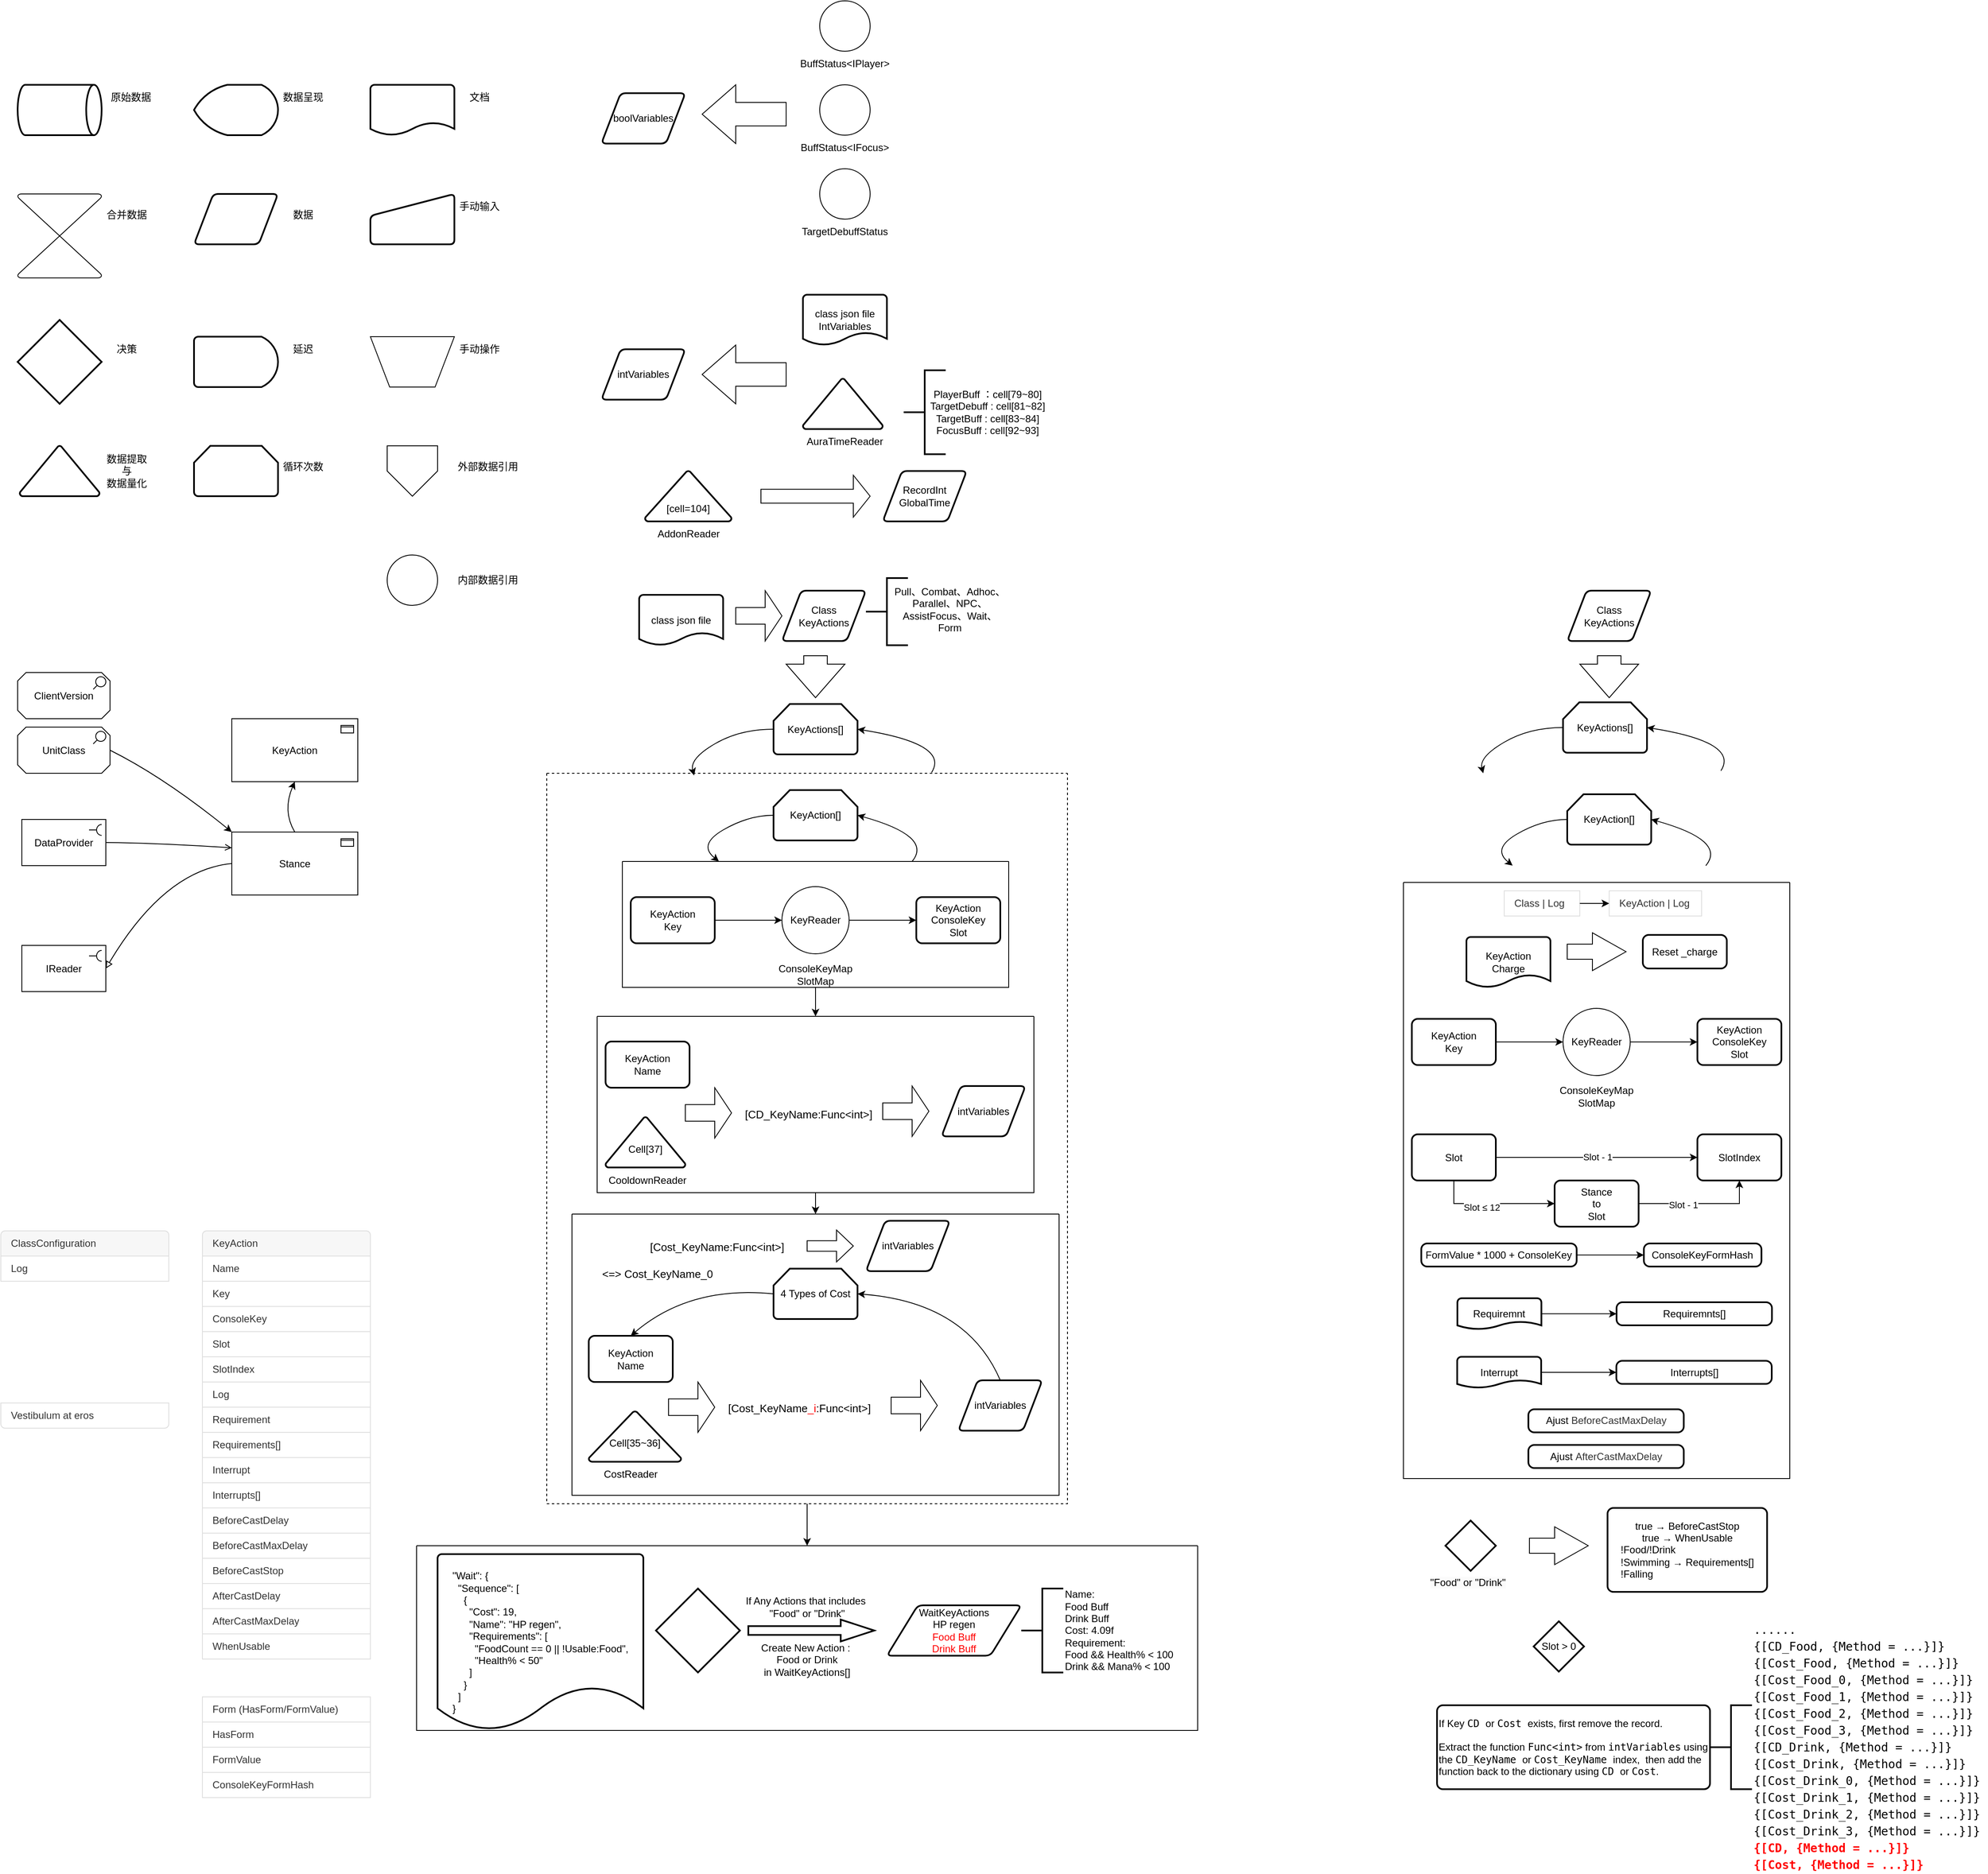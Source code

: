 <mxfile version="24.7.17">
  <diagram name="Page-1" id="tHewt-plReYWBCTNkzJ1">
    <mxGraphModel dx="1046" dy="2048" grid="1" gridSize="10" guides="1" tooltips="1" connect="1" arrows="1" fold="1" page="1" pageScale="1" pageWidth="827" pageHeight="1169" math="0" shadow="0">
      <root>
        <mxCell id="0" />
        <mxCell id="1" parent="0" />
        <mxCell id="4Kc2HaVrnk-MGNo5C4es-4" value="" style="curved=1;endArrow=classic;html=1;rounded=0;exitX=0.5;exitY=0;exitDx=0;exitDy=0;entryX=0.5;entryY=1;entryDx=0;entryDy=0;exitPerimeter=0;entryPerimeter=0;" parent="1" source="4Kc2HaVrnk-MGNo5C4es-9" target="4Kc2HaVrnk-MGNo5C4es-10" edge="1">
          <mxGeometry width="50" height="50" relative="1" as="geometry">
            <mxPoint x="399" y="465" as="sourcePoint" />
            <mxPoint x="399" y="565" as="targetPoint" />
            <Array as="points">
              <mxPoint x="395" y="355" />
            </Array>
          </mxGeometry>
        </mxCell>
        <mxCell id="4Kc2HaVrnk-MGNo5C4es-5" value="IReader" style="html=1;outlineConnect=0;whiteSpace=wrap;shape=mxgraph.archimate.application;appType=interface2" parent="1" vertex="1">
          <mxGeometry x="85" y="515" width="100" height="55" as="geometry" />
        </mxCell>
        <mxCell id="4Kc2HaVrnk-MGNo5C4es-9" value="Stance" style="html=1;outlineConnect=0;whiteSpace=wrap;shape=mxgraph.archimate3.application;appType=passive;archiType=square;" parent="1" vertex="1">
          <mxGeometry x="335" y="380" width="150" height="75" as="geometry" />
        </mxCell>
        <mxCell id="4Kc2HaVrnk-MGNo5C4es-10" value="KeyAction" style="html=1;outlineConnect=0;whiteSpace=wrap;shape=mxgraph.archimate3.application;appType=passive;archiType=square;" parent="1" vertex="1">
          <mxGeometry x="335" y="245" width="150" height="75" as="geometry" />
        </mxCell>
        <mxCell id="4Kc2HaVrnk-MGNo5C4es-11" value="" style="curved=1;endArrow=block;html=1;rounded=0;exitX=0;exitY=0.5;exitDx=0;exitDy=0;exitPerimeter=0;entryX=1;entryY=0.5;entryDx=0;entryDy=0;entryPerimeter=0;endFill=0;" parent="1" source="4Kc2HaVrnk-MGNo5C4es-9" target="4Kc2HaVrnk-MGNo5C4es-5" edge="1">
          <mxGeometry width="50" height="50" relative="1" as="geometry">
            <mxPoint x="255" y="475" as="sourcePoint" />
            <mxPoint x="305" y="425" as="targetPoint" />
            <Array as="points">
              <mxPoint x="255" y="425" />
            </Array>
          </mxGeometry>
        </mxCell>
        <mxCell id="4Kc2HaVrnk-MGNo5C4es-12" value="DataProvider" style="html=1;outlineConnect=0;whiteSpace=wrap;shape=mxgraph.archimate.application;appType=interface2;movable=1;resizable=1;rotatable=1;deletable=1;editable=1;locked=0;connectable=1;" parent="1" vertex="1">
          <mxGeometry x="85" y="365" width="100" height="55" as="geometry" />
        </mxCell>
        <mxCell id="4Kc2HaVrnk-MGNo5C4es-13" value="" style="curved=1;endArrow=open;html=1;rounded=0;exitX=1;exitY=0.5;exitDx=0;exitDy=0;exitPerimeter=0;endFill=0;entryX=0;entryY=0.25;entryDx=0;entryDy=0;entryPerimeter=0;" parent="1" source="4Kc2HaVrnk-MGNo5C4es-12" target="4Kc2HaVrnk-MGNo5C4es-9" edge="1">
          <mxGeometry width="50" height="50" relative="1" as="geometry">
            <mxPoint x="245" y="365" as="sourcePoint" />
            <mxPoint x="305" y="485" as="targetPoint" />
            <Array as="points">
              <mxPoint x="245" y="393" />
            </Array>
          </mxGeometry>
        </mxCell>
        <mxCell id="4Kc2HaVrnk-MGNo5C4es-17" value="UnitClass" style="html=1;outlineConnect=0;whiteSpace=wrap;shape=mxgraph.archimate.motiv;motivType=assess;shadow=0;gradientColor=none;fillColor=default;strokeColor=default;perimeterSpacing=0;" parent="1" vertex="1">
          <mxGeometry x="80" y="255" width="110" height="55" as="geometry" />
        </mxCell>
        <mxCell id="4Kc2HaVrnk-MGNo5C4es-18" value="" style="curved=1;endArrow=classic;html=1;rounded=0;fontFamily=Helvetica;fontSize=12;fontColor=default;exitX=1;exitY=0.5;exitDx=0;exitDy=0;exitPerimeter=0;entryX=0;entryY=0;entryDx=0;entryDy=0;entryPerimeter=0;" parent="1" source="4Kc2HaVrnk-MGNo5C4es-17" target="4Kc2HaVrnk-MGNo5C4es-9" edge="1">
          <mxGeometry width="50" height="50" relative="1" as="geometry">
            <mxPoint x="205" y="315" as="sourcePoint" />
            <mxPoint x="255" y="265" as="targetPoint" />
            <Array as="points">
              <mxPoint x="255" y="315" />
            </Array>
          </mxGeometry>
        </mxCell>
        <mxCell id="4Kc2HaVrnk-MGNo5C4es-19" value="ClientVersion" style="html=1;outlineConnect=0;whiteSpace=wrap;shape=mxgraph.archimate.motiv;motivType=assess;shadow=0;gradientColor=none;fillColor=default;strokeColor=default;perimeterSpacing=0;" parent="1" vertex="1">
          <mxGeometry x="80" y="190" width="110" height="55" as="geometry" />
        </mxCell>
        <mxCell id="MS5GB7sfSt4IsoN0eLxR-2" value="" style="verticalLabelPosition=bottom;verticalAlign=top;html=1;shape=mxgraph.flowchart.collate;" parent="1" vertex="1">
          <mxGeometry x="80" y="-380" width="100" height="100" as="geometry" />
        </mxCell>
        <mxCell id="MS5GB7sfSt4IsoN0eLxR-3" value="合并数据" style="text;html=1;align=center;verticalAlign=middle;whiteSpace=wrap;rounded=0;" parent="1" vertex="1">
          <mxGeometry x="180" y="-370" width="60" height="30" as="geometry" />
        </mxCell>
        <mxCell id="MS5GB7sfSt4IsoN0eLxR-4" value="" style="shape=parallelogram;html=1;strokeWidth=2;perimeter=parallelogramPerimeter;whiteSpace=wrap;rounded=1;arcSize=12;size=0.23;" parent="1" vertex="1">
          <mxGeometry x="290" y="-380" width="100" height="60" as="geometry" />
        </mxCell>
        <mxCell id="MS5GB7sfSt4IsoN0eLxR-5" value="数据" style="text;html=1;align=center;verticalAlign=middle;whiteSpace=wrap;rounded=0;" parent="1" vertex="1">
          <mxGeometry x="390" y="-370" width="60" height="30" as="geometry" />
        </mxCell>
        <mxCell id="MS5GB7sfSt4IsoN0eLxR-6" value="" style="strokeWidth=2;html=1;shape=mxgraph.flowchart.decision;whiteSpace=wrap;" parent="1" vertex="1">
          <mxGeometry x="80" y="-230" width="100" height="100" as="geometry" />
        </mxCell>
        <mxCell id="MS5GB7sfSt4IsoN0eLxR-7" value="决策" style="text;html=1;align=center;verticalAlign=middle;whiteSpace=wrap;rounded=0;" parent="1" vertex="1">
          <mxGeometry x="180" y="-210" width="60" height="30" as="geometry" />
        </mxCell>
        <mxCell id="MS5GB7sfSt4IsoN0eLxR-8" value="" style="strokeWidth=2;html=1;shape=mxgraph.flowchart.delay;whiteSpace=wrap;" parent="1" vertex="1">
          <mxGeometry x="290" y="-210" width="100" height="60" as="geometry" />
        </mxCell>
        <mxCell id="MS5GB7sfSt4IsoN0eLxR-9" value="延迟" style="text;html=1;align=center;verticalAlign=middle;whiteSpace=wrap;rounded=0;" parent="1" vertex="1">
          <mxGeometry x="390" y="-210" width="60" height="30" as="geometry" />
        </mxCell>
        <mxCell id="MS5GB7sfSt4IsoN0eLxR-12" value="" style="strokeWidth=2;html=1;shape=mxgraph.flowchart.direct_data;whiteSpace=wrap;" parent="1" vertex="1">
          <mxGeometry x="80" y="-510" width="100" height="60" as="geometry" />
        </mxCell>
        <mxCell id="MS5GB7sfSt4IsoN0eLxR-13" value="原始数据" style="text;html=1;align=center;verticalAlign=middle;whiteSpace=wrap;rounded=0;" parent="1" vertex="1">
          <mxGeometry x="185" y="-510" width="60" height="30" as="geometry" />
        </mxCell>
        <mxCell id="MS5GB7sfSt4IsoN0eLxR-14" value="" style="strokeWidth=2;html=1;shape=mxgraph.flowchart.display;whiteSpace=wrap;" parent="1" vertex="1">
          <mxGeometry x="290" y="-510" width="100" height="60" as="geometry" />
        </mxCell>
        <mxCell id="MS5GB7sfSt4IsoN0eLxR-15" value="数据呈现" style="text;html=1;align=center;verticalAlign=middle;whiteSpace=wrap;rounded=0;" parent="1" vertex="1">
          <mxGeometry x="390" y="-510" width="60" height="30" as="geometry" />
        </mxCell>
        <mxCell id="MS5GB7sfSt4IsoN0eLxR-16" value="" style="strokeWidth=2;html=1;shape=mxgraph.flowchart.document2;whiteSpace=wrap;size=0.25;" parent="1" vertex="1">
          <mxGeometry x="500" y="-510" width="100" height="60" as="geometry" />
        </mxCell>
        <mxCell id="MS5GB7sfSt4IsoN0eLxR-17" value="文档" style="text;html=1;align=center;verticalAlign=middle;whiteSpace=wrap;rounded=0;" parent="1" vertex="1">
          <mxGeometry x="600" y="-510" width="60" height="30" as="geometry" />
        </mxCell>
        <mxCell id="MS5GB7sfSt4IsoN0eLxR-18" value="" style="html=1;strokeWidth=2;shape=manualInput;whiteSpace=wrap;rounded=1;size=26;arcSize=11;" parent="1" vertex="1">
          <mxGeometry x="500" y="-380" width="100" height="60" as="geometry" />
        </mxCell>
        <mxCell id="MS5GB7sfSt4IsoN0eLxR-19" value="手动输入" style="text;html=1;align=center;verticalAlign=middle;whiteSpace=wrap;rounded=0;" parent="1" vertex="1">
          <mxGeometry x="600" y="-380" width="60" height="30" as="geometry" />
        </mxCell>
        <mxCell id="MS5GB7sfSt4IsoN0eLxR-20" value="" style="verticalLabelPosition=middle;verticalAlign=middle;html=1;shape=trapezoid;perimeter=trapezoidPerimeter;whiteSpace=wrap;size=0.23;arcSize=10;flipV=1;labelPosition=center;align=center;" parent="1" vertex="1">
          <mxGeometry x="500" y="-210" width="100" height="60" as="geometry" />
        </mxCell>
        <mxCell id="MS5GB7sfSt4IsoN0eLxR-21" value="手动操作" style="text;html=1;align=center;verticalAlign=middle;whiteSpace=wrap;rounded=0;" parent="1" vertex="1">
          <mxGeometry x="600" y="-210" width="60" height="30" as="geometry" />
        </mxCell>
        <mxCell id="MS5GB7sfSt4IsoN0eLxR-22" value="" style="strokeWidth=2;html=1;shape=mxgraph.flowchart.extract_or_measurement;whiteSpace=wrap;" parent="1" vertex="1">
          <mxGeometry x="82.5" y="-80" width="95" height="60" as="geometry" />
        </mxCell>
        <mxCell id="MS5GB7sfSt4IsoN0eLxR-23" value="数据提取与&lt;div&gt;数据量化&lt;/div&gt;" style="text;html=1;align=center;verticalAlign=middle;whiteSpace=wrap;rounded=0;" parent="1" vertex="1">
          <mxGeometry x="180" y="-65" width="60" height="30" as="geometry" />
        </mxCell>
        <mxCell id="MS5GB7sfSt4IsoN0eLxR-24" value="" style="strokeWidth=2;html=1;shape=mxgraph.flowchart.loop_limit;whiteSpace=wrap;" parent="1" vertex="1">
          <mxGeometry x="290" y="-80" width="100" height="60" as="geometry" />
        </mxCell>
        <mxCell id="MS5GB7sfSt4IsoN0eLxR-25" value="循环次数" style="text;html=1;align=center;verticalAlign=middle;whiteSpace=wrap;rounded=0;" parent="1" vertex="1">
          <mxGeometry x="390" y="-70" width="60" height="30" as="geometry" />
        </mxCell>
        <mxCell id="MS5GB7sfSt4IsoN0eLxR-26" value="" style="verticalLabelPosition=bottom;verticalAlign=top;html=1;shape=offPageConnector;rounded=0;size=0.5;" parent="1" vertex="1">
          <mxGeometry x="520" y="-80" width="60" height="60" as="geometry" />
        </mxCell>
        <mxCell id="MS5GB7sfSt4IsoN0eLxR-27" value="外部数据引用" style="text;html=1;align=center;verticalAlign=middle;whiteSpace=wrap;rounded=0;" parent="1" vertex="1">
          <mxGeometry x="600" y="-70" width="80" height="30" as="geometry" />
        </mxCell>
        <mxCell id="MS5GB7sfSt4IsoN0eLxR-28" value="" style="verticalLabelPosition=bottom;verticalAlign=top;html=1;shape=mxgraph.flowchart.on-page_reference;" parent="1" vertex="1">
          <mxGeometry x="520" y="50" width="60" height="60" as="geometry" />
        </mxCell>
        <mxCell id="MS5GB7sfSt4IsoN0eLxR-29" value="内部数据引用" style="text;html=1;align=center;verticalAlign=middle;whiteSpace=wrap;rounded=0;" parent="1" vertex="1">
          <mxGeometry x="600" y="65" width="80" height="30" as="geometry" />
        </mxCell>
        <mxCell id="UUD3ZyUk1dP5S2J8R8c--1" value="boolVariables" style="shape=parallelogram;html=1;strokeWidth=2;perimeter=parallelogramPerimeter;whiteSpace=wrap;rounded=1;arcSize=12;size=0.23;" parent="1" vertex="1">
          <mxGeometry x="775" y="-500" width="100" height="60" as="geometry" />
        </mxCell>
        <mxCell id="UUD3ZyUk1dP5S2J8R8c--2" value="" style="verticalLabelPosition=bottom;verticalAlign=top;html=1;shape=mxgraph.flowchart.on-page_reference;" parent="1" vertex="1">
          <mxGeometry x="1035" y="-610" width="60" height="60" as="geometry" />
        </mxCell>
        <mxCell id="UUD3ZyUk1dP5S2J8R8c--3" value="BuffStatus&amp;lt;IPlayer&amp;gt;" style="text;html=1;align=center;verticalAlign=middle;whiteSpace=wrap;rounded=0;" parent="1" vertex="1">
          <mxGeometry x="1035" y="-550" width="60" height="30" as="geometry" />
        </mxCell>
        <mxCell id="UUD3ZyUk1dP5S2J8R8c--4" value="" style="verticalLabelPosition=bottom;verticalAlign=top;html=1;shape=mxgraph.flowchart.on-page_reference;" parent="1" vertex="1">
          <mxGeometry x="1035" y="-510" width="60" height="60" as="geometry" />
        </mxCell>
        <mxCell id="UUD3ZyUk1dP5S2J8R8c--5" value="BuffStatus&amp;lt;IFocus&amp;gt;" style="text;html=1;align=center;verticalAlign=middle;whiteSpace=wrap;rounded=0;" parent="1" vertex="1">
          <mxGeometry x="1035" y="-450" width="60" height="30" as="geometry" />
        </mxCell>
        <mxCell id="UUD3ZyUk1dP5S2J8R8c--6" value="" style="verticalLabelPosition=bottom;verticalAlign=top;html=1;shape=mxgraph.flowchart.on-page_reference;" parent="1" vertex="1">
          <mxGeometry x="1035" y="-410" width="60" height="60" as="geometry" />
        </mxCell>
        <mxCell id="UUD3ZyUk1dP5S2J8R8c--7" value="TargetDebuffStatus" style="text;html=1;align=center;verticalAlign=middle;whiteSpace=wrap;rounded=0;" parent="1" vertex="1">
          <mxGeometry x="1035" y="-350" width="60" height="30" as="geometry" />
        </mxCell>
        <mxCell id="UUD3ZyUk1dP5S2J8R8c--8" value="" style="html=1;shadow=0;dashed=0;align=center;verticalAlign=middle;shape=mxgraph.arrows2.arrow;dy=0.6;dx=40;flipH=1;notch=0;" parent="1" vertex="1">
          <mxGeometry x="895" y="-510" width="100" height="70" as="geometry" />
        </mxCell>
        <mxCell id="UUD3ZyUk1dP5S2J8R8c--9" value="intVariables" style="shape=parallelogram;html=1;strokeWidth=2;perimeter=parallelogramPerimeter;whiteSpace=wrap;rounded=1;arcSize=12;size=0.23;" parent="1" vertex="1">
          <mxGeometry x="775" y="-195" width="100" height="60" as="geometry" />
        </mxCell>
        <mxCell id="UUD3ZyUk1dP5S2J8R8c--10" value="class json file&lt;br&gt;IntVariables" style="strokeWidth=2;html=1;shape=mxgraph.flowchart.document2;whiteSpace=wrap;size=0.25;" parent="1" vertex="1">
          <mxGeometry x="1015" y="-260" width="100" height="60" as="geometry" />
        </mxCell>
        <mxCell id="UUD3ZyUk1dP5S2J8R8c--11" value="" style="strokeWidth=2;html=1;shape=mxgraph.flowchart.extract_or_measurement;whiteSpace=wrap;" parent="1" vertex="1">
          <mxGeometry x="1015" y="-160" width="95" height="60" as="geometry" />
        </mxCell>
        <mxCell id="UUD3ZyUk1dP5S2J8R8c--12" value="AuraTimeReader" style="text;html=1;align=center;verticalAlign=middle;whiteSpace=wrap;rounded=0;" parent="1" vertex="1">
          <mxGeometry x="1035" y="-100" width="60" height="30" as="geometry" />
        </mxCell>
        <mxCell id="UUD3ZyUk1dP5S2J8R8c--13" value="" style="strokeWidth=2;html=1;shape=mxgraph.flowchart.annotation_2;align=left;labelPosition=right;pointerEvents=1;" parent="1" vertex="1">
          <mxGeometry x="1135" y="-170" width="50" height="100" as="geometry" />
        </mxCell>
        <mxCell id="UUD3ZyUk1dP5S2J8R8c--14" value="PlayerBuff ：cell[79~80]&lt;div&gt;TargetDebuff : cell[81~82]&lt;/div&gt;&lt;div&gt;TargetBuff : cell[83~84]&lt;/div&gt;&lt;div&gt;FocusBuff : cell[92~93]&lt;/div&gt;" style="text;html=1;align=center;verticalAlign=middle;whiteSpace=wrap;rounded=0;" parent="1" vertex="1">
          <mxGeometry x="1165" y="-162.5" width="140" height="85" as="geometry" />
        </mxCell>
        <mxCell id="UUD3ZyUk1dP5S2J8R8c--15" value="" style="html=1;shadow=0;dashed=0;align=center;verticalAlign=middle;shape=mxgraph.arrows2.arrow;dy=0.6;dx=40;flipH=1;notch=0;" parent="1" vertex="1">
          <mxGeometry x="895" y="-200" width="100" height="70" as="geometry" />
        </mxCell>
        <mxCell id="UUD3ZyUk1dP5S2J8R8c--16" value="class json file" style="strokeWidth=2;html=1;shape=mxgraph.flowchart.document2;whiteSpace=wrap;size=0.25;" parent="1" vertex="1">
          <mxGeometry x="820" y="97.5" width="100" height="60" as="geometry" />
        </mxCell>
        <mxCell id="UUD3ZyUk1dP5S2J8R8c--17" value="&lt;div&gt;Class&lt;/div&gt;KeyActions" style="shape=parallelogram;html=1;strokeWidth=2;perimeter=parallelogramPerimeter;whiteSpace=wrap;rounded=1;arcSize=12;size=0.23;" parent="1" vertex="1">
          <mxGeometry x="990" y="92.5" width="100" height="60" as="geometry" />
        </mxCell>
        <mxCell id="UUD3ZyUk1dP5S2J8R8c--18" value="KeyActions[]" style="strokeWidth=2;html=1;shape=mxgraph.flowchart.loop_limit;whiteSpace=wrap;" parent="1" vertex="1">
          <mxGeometry x="980" y="227.5" width="100" height="60" as="geometry" />
        </mxCell>
        <mxCell id="hgYLfOBCE1SNbVd8lNa9-1" value="" style="strokeWidth=2;html=1;shape=mxgraph.flowchart.annotation_2;align=left;labelPosition=right;pointerEvents=1;" parent="1" vertex="1">
          <mxGeometry x="1090" y="77.5" width="50" height="80" as="geometry" />
        </mxCell>
        <mxCell id="hgYLfOBCE1SNbVd8lNa9-2" value="Pull、Combat、Adhoc、Parallel、NPC、AssistFocus、Wait、Form" style="text;html=1;align=center;verticalAlign=middle;whiteSpace=wrap;rounded=0;" parent="1" vertex="1">
          <mxGeometry x="1120" y="72.5" width="140" height="85" as="geometry" />
        </mxCell>
        <mxCell id="hgYLfOBCE1SNbVd8lNa9-46" value="" style="html=1;shadow=0;dashed=0;align=center;verticalAlign=middle;shape=mxgraph.arrows2.arrow;dy=0.6;dx=40;direction=south;notch=0;" parent="1" vertex="1">
          <mxGeometry x="995" y="170" width="70" height="50" as="geometry" />
        </mxCell>
        <mxCell id="hgYLfOBCE1SNbVd8lNa9-47" value="" style="html=1;shadow=0;dashed=0;align=center;verticalAlign=middle;shape=mxgraph.arrows2.arrow;dy=0.67;dx=20;notch=0;" parent="1" vertex="1">
          <mxGeometry x="935" y="92.5" width="55" height="60" as="geometry" />
        </mxCell>
        <mxCell id="hgYLfOBCE1SNbVd8lNa9-48" value="" style="swimlane;startSize=0;" parent="1" vertex="1">
          <mxGeometry x="555" y="1230" width="930" height="220" as="geometry" />
        </mxCell>
        <mxCell id="hgYLfOBCE1SNbVd8lNa9-62" value="" style="strokeWidth=2;html=1;shape=mxgraph.flowchart.decision;whiteSpace=wrap;" parent="hgYLfOBCE1SNbVd8lNa9-48" vertex="1">
          <mxGeometry x="285" y="51" width="100" height="100" as="geometry" />
        </mxCell>
        <mxCell id="hgYLfOBCE1SNbVd8lNa9-63" value="" style="verticalLabelPosition=bottom;verticalAlign=top;html=1;strokeWidth=2;shape=mxgraph.arrows2.arrow;dy=0.6;dx=40;notch=0;" parent="hgYLfOBCE1SNbVd8lNa9-48" vertex="1">
          <mxGeometry x="395" y="88" width="150" height="26" as="geometry" />
        </mxCell>
        <mxCell id="hgYLfOBCE1SNbVd8lNa9-64" value="If Any Actions that includes&amp;nbsp; &quot;Food&quot; or &quot;Drink&quot;" style="text;html=1;align=center;verticalAlign=middle;whiteSpace=wrap;rounded=0;" parent="hgYLfOBCE1SNbVd8lNa9-48" vertex="1">
          <mxGeometry x="385" y="58" width="160" height="30" as="geometry" />
        </mxCell>
        <mxCell id="hgYLfOBCE1SNbVd8lNa9-65" value="WaitKeyActions&lt;div&gt;HP regen&lt;/div&gt;&lt;div&gt;&lt;font color=&quot;#ff0000&quot;&gt;Food Buff&lt;/font&gt;&lt;/div&gt;&lt;div&gt;&lt;font color=&quot;#ff0000&quot;&gt;Drink Buff&lt;/font&gt;&lt;br&gt;&lt;/div&gt;" style="shape=parallelogram;html=1;strokeWidth=2;perimeter=parallelogramPerimeter;whiteSpace=wrap;rounded=1;arcSize=12;size=0.23;" parent="hgYLfOBCE1SNbVd8lNa9-48" vertex="1">
          <mxGeometry x="560" y="71" width="160" height="60" as="geometry" />
        </mxCell>
        <mxCell id="hgYLfOBCE1SNbVd8lNa9-66" value="&lt;div&gt;Name:&lt;/div&gt;&lt;div&gt;Food Buff&lt;/div&gt;&lt;div&gt;Drink Buff&lt;/div&gt;&lt;div&gt;Cost: 4.09f&lt;/div&gt;Requirement:&lt;div&gt;Food &amp;amp;&amp;amp; Health% &amp;lt; 100&lt;br&gt;Drink &amp;amp;&amp;amp; Mana% &amp;lt; 100&lt;/div&gt;" style="strokeWidth=2;html=1;shape=mxgraph.flowchart.annotation_2;align=left;labelPosition=right;pointerEvents=1;" parent="hgYLfOBCE1SNbVd8lNa9-48" vertex="1">
          <mxGeometry x="720" y="51" width="50" height="100" as="geometry" />
        </mxCell>
        <mxCell id="hgYLfOBCE1SNbVd8lNa9-67" value="Create New Action :&amp;nbsp;&lt;div&gt;Food or Drink&lt;/div&gt;&lt;div&gt;in WaitKeyActions[]&lt;/div&gt;" style="text;html=1;align=center;verticalAlign=middle;whiteSpace=wrap;rounded=0;" parent="hgYLfOBCE1SNbVd8lNa9-48" vertex="1">
          <mxGeometry x="385" y="121" width="160" height="30" as="geometry" />
        </mxCell>
        <mxCell id="ccoW73JxKC8cJCI6jTo7-1" value="&lt;div style=&quot;text-align: left;&quot;&gt;&quot;Wait&quot;: {&lt;/div&gt;&lt;div style=&quot;text-align: left;&quot;&gt;&amp;nbsp; &quot;Sequence&quot;: [&lt;/div&gt;&lt;div style=&quot;text-align: left;&quot;&gt;&amp;nbsp; &amp;nbsp; {&lt;/div&gt;&lt;div style=&quot;text-align: left;&quot;&gt;&amp;nbsp; &amp;nbsp; &amp;nbsp; &quot;Cost&quot;: 19,&lt;/div&gt;&lt;div style=&quot;text-align: left;&quot;&gt;&amp;nbsp; &amp;nbsp; &amp;nbsp; &quot;Name&quot;: &quot;HP regen&quot;,&lt;/div&gt;&lt;div style=&quot;text-align: left;&quot;&gt;&amp;nbsp; &amp;nbsp; &amp;nbsp; &quot;Requirements&quot;: [&lt;/div&gt;&lt;div style=&quot;text-align: left;&quot;&gt;&amp;nbsp; &amp;nbsp; &amp;nbsp; &amp;nbsp; &quot;FoodCount == 0 || !Usable:Food&quot;,&lt;/div&gt;&lt;div style=&quot;text-align: left;&quot;&gt;&amp;nbsp; &amp;nbsp; &amp;nbsp; &amp;nbsp; &quot;Health% &amp;lt; 50&quot;&lt;/div&gt;&lt;div style=&quot;text-align: left;&quot;&gt;&amp;nbsp; &amp;nbsp; &amp;nbsp; ]&lt;/div&gt;&lt;div style=&quot;text-align: left;&quot;&gt;&amp;nbsp; &amp;nbsp; }&lt;/div&gt;&lt;div style=&quot;text-align: left;&quot;&gt;&amp;nbsp; ]&lt;/div&gt;&lt;div style=&quot;text-align: left;&quot;&gt;}&lt;/div&gt;" style="strokeWidth=2;html=1;shape=mxgraph.flowchart.document2;whiteSpace=wrap;size=0.25;" parent="hgYLfOBCE1SNbVd8lNa9-48" vertex="1">
          <mxGeometry x="25" y="10" width="245" height="210" as="geometry" />
        </mxCell>
        <mxCell id="hgYLfOBCE1SNbVd8lNa9-50" value="" style="swimlane;startSize=0;dashed=1;" parent="1" vertex="1">
          <mxGeometry x="710" y="310" width="620" height="870" as="geometry" />
        </mxCell>
        <mxCell id="hgYLfOBCE1SNbVd8lNa9-4" value="KeyAction[]" style="strokeWidth=2;html=1;shape=mxgraph.flowchart.loop_limit;whiteSpace=wrap;" parent="hgYLfOBCE1SNbVd8lNa9-50" vertex="1">
          <mxGeometry x="270" y="20" width="100" height="60" as="geometry" />
        </mxCell>
        <mxCell id="hgYLfOBCE1SNbVd8lNa9-13" value="" style="swimlane;startSize=0;" parent="hgYLfOBCE1SNbVd8lNa9-50" vertex="1">
          <mxGeometry x="90" y="105" width="460" height="150" as="geometry">
            <mxRectangle x="800" y="400" width="50" height="40" as="alternateBounds" />
          </mxGeometry>
        </mxCell>
        <mxCell id="hgYLfOBCE1SNbVd8lNa9-6" value="KeyAction&lt;div&gt;Key&lt;/div&gt;" style="rounded=1;whiteSpace=wrap;html=1;absoluteArcSize=1;arcSize=14;strokeWidth=2;" parent="hgYLfOBCE1SNbVd8lNa9-13" vertex="1">
          <mxGeometry x="10" y="42.5" width="100" height="55" as="geometry" />
        </mxCell>
        <mxCell id="hgYLfOBCE1SNbVd8lNa9-7" value="KeyReader" style="ellipse;whiteSpace=wrap;html=1;aspect=fixed;" parent="hgYLfOBCE1SNbVd8lNa9-13" vertex="1">
          <mxGeometry x="190" y="30" width="80" height="80" as="geometry" />
        </mxCell>
        <mxCell id="hgYLfOBCE1SNbVd8lNa9-8" value="ConsoleKeyMap&lt;div&gt;&lt;div&gt;SlotMap&lt;/div&gt;&lt;/div&gt;" style="text;html=1;align=center;verticalAlign=middle;whiteSpace=wrap;rounded=0;" parent="hgYLfOBCE1SNbVd8lNa9-13" vertex="1">
          <mxGeometry x="200" y="120" width="60" height="30" as="geometry" />
        </mxCell>
        <mxCell id="hgYLfOBCE1SNbVd8lNa9-9" value="KeyAction&lt;div&gt;ConsoleKey&lt;/div&gt;&lt;div&gt;Slot&lt;/div&gt;" style="rounded=1;whiteSpace=wrap;html=1;absoluteArcSize=1;arcSize=14;strokeWidth=2;" parent="hgYLfOBCE1SNbVd8lNa9-13" vertex="1">
          <mxGeometry x="350" y="42.5" width="100" height="55" as="geometry" />
        </mxCell>
        <mxCell id="hgYLfOBCE1SNbVd8lNa9-10" value="" style="endArrow=classic;html=1;rounded=0;exitX=1;exitY=0.5;exitDx=0;exitDy=0;entryX=0;entryY=0.5;entryDx=0;entryDy=0;" parent="hgYLfOBCE1SNbVd8lNa9-13" source="hgYLfOBCE1SNbVd8lNa9-6" target="hgYLfOBCE1SNbVd8lNa9-7" edge="1">
          <mxGeometry width="50" height="50" relative="1" as="geometry">
            <mxPoint x="100" y="50" as="sourcePoint" />
            <mxPoint x="150" as="targetPoint" />
          </mxGeometry>
        </mxCell>
        <mxCell id="hgYLfOBCE1SNbVd8lNa9-11" value="" style="endArrow=classic;html=1;rounded=0;exitX=1;exitY=0.5;exitDx=0;exitDy=0;entryX=0;entryY=0.5;entryDx=0;entryDy=0;" parent="hgYLfOBCE1SNbVd8lNa9-13" source="hgYLfOBCE1SNbVd8lNa9-7" target="hgYLfOBCE1SNbVd8lNa9-9" edge="1">
          <mxGeometry width="50" height="50" relative="1" as="geometry">
            <mxPoint x="380" y="-30" as="sourcePoint" />
            <mxPoint x="430" y="-80" as="targetPoint" />
          </mxGeometry>
        </mxCell>
        <mxCell id="hgYLfOBCE1SNbVd8lNa9-14" value="" style="swimlane;startSize=0;" parent="hgYLfOBCE1SNbVd8lNa9-50" vertex="1">
          <mxGeometry x="60" y="289.5" width="520" height="210" as="geometry" />
        </mxCell>
        <mxCell id="hgYLfOBCE1SNbVd8lNa9-15" value="KeyAction&lt;div&gt;Name&lt;/div&gt;" style="rounded=1;whiteSpace=wrap;html=1;absoluteArcSize=1;arcSize=14;strokeWidth=2;" parent="hgYLfOBCE1SNbVd8lNa9-14" vertex="1">
          <mxGeometry x="10" y="30" width="100" height="55" as="geometry" />
        </mxCell>
        <mxCell id="hgYLfOBCE1SNbVd8lNa9-16" value="&lt;div&gt;&lt;br&gt;&lt;/div&gt;Cell[37]" style="strokeWidth=2;html=1;shape=mxgraph.flowchart.extract_or_measurement;whiteSpace=wrap;" parent="hgYLfOBCE1SNbVd8lNa9-14" vertex="1">
          <mxGeometry x="10" y="120" width="95" height="60" as="geometry" />
        </mxCell>
        <mxCell id="hgYLfOBCE1SNbVd8lNa9-17" value="CooldownReader" style="text;html=1;align=center;verticalAlign=middle;whiteSpace=wrap;rounded=0;" parent="hgYLfOBCE1SNbVd8lNa9-14" vertex="1">
          <mxGeometry x="30" y="180" width="60" height="30" as="geometry" />
        </mxCell>
        <mxCell id="hgYLfOBCE1SNbVd8lNa9-20" value="[CD_KeyName:Func&amp;lt;int&amp;gt;]" style="text;strokeColor=none;fillColor=none;align=left;verticalAlign=top;spacingLeft=4;spacingRight=4;overflow=hidden;rotatable=0;points=[[0,0.5],[1,0.5]];portConstraint=eastwest;whiteSpace=wrap;html=1;fontSize=13;" parent="hgYLfOBCE1SNbVd8lNa9-14" vertex="1">
          <mxGeometry x="170" y="102" width="170" height="26" as="geometry" />
        </mxCell>
        <mxCell id="hgYLfOBCE1SNbVd8lNa9-21" value="intVariables" style="shape=parallelogram;html=1;strokeWidth=2;perimeter=parallelogramPerimeter;whiteSpace=wrap;rounded=1;arcSize=12;size=0.23;" parent="hgYLfOBCE1SNbVd8lNa9-14" vertex="1">
          <mxGeometry x="410" y="83" width="100" height="60" as="geometry" />
        </mxCell>
        <mxCell id="hgYLfOBCE1SNbVd8lNa9-22" value="" style="html=1;shadow=0;dashed=0;align=center;verticalAlign=middle;shape=mxgraph.arrows2.arrow;dy=0.67;dx=20;notch=0;" parent="hgYLfOBCE1SNbVd8lNa9-14" vertex="1">
          <mxGeometry x="105" y="85" width="55" height="60" as="geometry" />
        </mxCell>
        <mxCell id="hgYLfOBCE1SNbVd8lNa9-23" value="" style="html=1;shadow=0;dashed=0;align=center;verticalAlign=middle;shape=mxgraph.arrows2.arrow;dy=0.67;dx=20;notch=0;" parent="hgYLfOBCE1SNbVd8lNa9-14" vertex="1">
          <mxGeometry x="340" y="83" width="55" height="60" as="geometry" />
        </mxCell>
        <mxCell id="hgYLfOBCE1SNbVd8lNa9-27" value="" style="swimlane;startSize=0;" parent="hgYLfOBCE1SNbVd8lNa9-50" vertex="1">
          <mxGeometry x="30" y="525" width="580" height="335" as="geometry" />
        </mxCell>
        <mxCell id="hgYLfOBCE1SNbVd8lNa9-28" value="KeyAction&lt;div&gt;Name&lt;/div&gt;" style="rounded=1;whiteSpace=wrap;html=1;absoluteArcSize=1;arcSize=14;strokeWidth=2;" parent="hgYLfOBCE1SNbVd8lNa9-27" vertex="1">
          <mxGeometry x="20" y="145" width="100" height="55" as="geometry" />
        </mxCell>
        <mxCell id="hgYLfOBCE1SNbVd8lNa9-29" value="&lt;div&gt;&lt;br&gt;&lt;/div&gt;Cell[35~36]" style="strokeWidth=2;html=1;shape=mxgraph.flowchart.extract_or_measurement;whiteSpace=wrap;" parent="hgYLfOBCE1SNbVd8lNa9-27" vertex="1">
          <mxGeometry x="20" y="235" width="110" height="60" as="geometry" />
        </mxCell>
        <mxCell id="hgYLfOBCE1SNbVd8lNa9-30" value="CostReader" style="text;html=1;align=center;verticalAlign=middle;whiteSpace=wrap;rounded=0;" parent="hgYLfOBCE1SNbVd8lNa9-27" vertex="1">
          <mxGeometry x="40" y="295" width="60" height="30" as="geometry" />
        </mxCell>
        <mxCell id="hgYLfOBCE1SNbVd8lNa9-31" value="[Cost_KeyName&lt;font color=&quot;#ff0000&quot;&gt;_i&lt;/font&gt;:Func&amp;lt;int&amp;gt;]" style="text;strokeColor=none;fillColor=none;align=left;verticalAlign=top;spacingLeft=4;spacingRight=4;overflow=hidden;rotatable=0;points=[[0,0.5],[1,0.5]];portConstraint=eastwest;whiteSpace=wrap;html=1;fontSize=13;" parent="hgYLfOBCE1SNbVd8lNa9-27" vertex="1">
          <mxGeometry x="180" y="217" width="180" height="26" as="geometry" />
        </mxCell>
        <mxCell id="hgYLfOBCE1SNbVd8lNa9-32" value="intVariables" style="shape=parallelogram;html=1;strokeWidth=2;perimeter=parallelogramPerimeter;whiteSpace=wrap;rounded=1;arcSize=12;size=0.23;" parent="hgYLfOBCE1SNbVd8lNa9-27" vertex="1">
          <mxGeometry x="460" y="198" width="100" height="60" as="geometry" />
        </mxCell>
        <mxCell id="hgYLfOBCE1SNbVd8lNa9-33" value="" style="html=1;shadow=0;dashed=0;align=center;verticalAlign=middle;shape=mxgraph.arrows2.arrow;dy=0.67;dx=20;notch=0;" parent="hgYLfOBCE1SNbVd8lNa9-27" vertex="1">
          <mxGeometry x="115" y="200" width="55" height="60" as="geometry" />
        </mxCell>
        <mxCell id="hgYLfOBCE1SNbVd8lNa9-34" value="" style="html=1;shadow=0;dashed=0;align=center;verticalAlign=middle;shape=mxgraph.arrows2.arrow;dy=0.67;dx=20;notch=0;" parent="hgYLfOBCE1SNbVd8lNa9-27" vertex="1">
          <mxGeometry x="380" y="198" width="55" height="60" as="geometry" />
        </mxCell>
        <mxCell id="hgYLfOBCE1SNbVd8lNa9-35" value="4 Types of Cost" style="strokeWidth=2;html=1;shape=mxgraph.flowchart.loop_limit;whiteSpace=wrap;" parent="hgYLfOBCE1SNbVd8lNa9-27" vertex="1">
          <mxGeometry x="240" y="65" width="100" height="60" as="geometry" />
        </mxCell>
        <mxCell id="hgYLfOBCE1SNbVd8lNa9-37" value="" style="curved=1;endArrow=classic;html=1;rounded=0;exitX=0;exitY=0.5;exitDx=0;exitDy=0;exitPerimeter=0;entryX=0.5;entryY=0;entryDx=0;entryDy=0;" parent="hgYLfOBCE1SNbVd8lNa9-27" source="hgYLfOBCE1SNbVd8lNa9-35" target="hgYLfOBCE1SNbVd8lNa9-28" edge="1">
          <mxGeometry width="50" height="50" relative="1" as="geometry">
            <mxPoint x="140" y="135" as="sourcePoint" />
            <mxPoint x="190" y="85" as="targetPoint" />
            <Array as="points">
              <mxPoint x="140" y="85" />
            </Array>
          </mxGeometry>
        </mxCell>
        <mxCell id="hgYLfOBCE1SNbVd8lNa9-36" value="" style="curved=1;endArrow=classic;html=1;rounded=0;exitX=0.5;exitY=0;exitDx=0;exitDy=0;entryX=1;entryY=0.5;entryDx=0;entryDy=0;entryPerimeter=0;" parent="hgYLfOBCE1SNbVd8lNa9-27" source="hgYLfOBCE1SNbVd8lNa9-32" target="hgYLfOBCE1SNbVd8lNa9-35" edge="1">
          <mxGeometry width="50" height="50" relative="1" as="geometry">
            <mxPoint x="380" y="285" as="sourcePoint" />
            <mxPoint x="430" y="235" as="targetPoint" />
            <Array as="points">
              <mxPoint x="470" y="105" />
            </Array>
          </mxGeometry>
        </mxCell>
        <mxCell id="-XoLFDb0LuWAJQt2IJDY-57" value="[Cost_KeyName:Func&amp;lt;int&amp;gt;]" style="text;strokeColor=none;fillColor=none;align=left;verticalAlign=top;spacingLeft=4;spacingRight=4;overflow=hidden;rotatable=0;points=[[0,0.5],[1,0.5]];portConstraint=eastwest;whiteSpace=wrap;html=1;fontSize=13;" vertex="1" parent="hgYLfOBCE1SNbVd8lNa9-27">
          <mxGeometry x="87" y="25" width="180" height="26" as="geometry" />
        </mxCell>
        <mxCell id="-XoLFDb0LuWAJQt2IJDY-58" value="" style="html=1;shadow=0;dashed=0;align=center;verticalAlign=middle;shape=mxgraph.arrows2.arrow;dy=0.67;dx=20;notch=0;" vertex="1" parent="hgYLfOBCE1SNbVd8lNa9-27">
          <mxGeometry x="280" y="19" width="55" height="38" as="geometry" />
        </mxCell>
        <mxCell id="-XoLFDb0LuWAJQt2IJDY-59" value="intVariables" style="shape=parallelogram;html=1;strokeWidth=2;perimeter=parallelogramPerimeter;whiteSpace=wrap;rounded=1;arcSize=12;size=0.23;" vertex="1" parent="hgYLfOBCE1SNbVd8lNa9-27">
          <mxGeometry x="350" y="8" width="100" height="60" as="geometry" />
        </mxCell>
        <mxCell id="-XoLFDb0LuWAJQt2IJDY-60" value="&amp;lt;=&amp;gt; Cost_KeyName_0" style="text;strokeColor=none;fillColor=none;align=left;verticalAlign=top;spacingLeft=4;spacingRight=4;overflow=hidden;rotatable=0;points=[[0,0.5],[1,0.5]];portConstraint=eastwest;whiteSpace=wrap;html=1;fontSize=13;" vertex="1" parent="hgYLfOBCE1SNbVd8lNa9-27">
          <mxGeometry x="30" y="57" width="180" height="26" as="geometry" />
        </mxCell>
        <mxCell id="hgYLfOBCE1SNbVd8lNa9-38" value="" style="endArrow=classic;html=1;rounded=0;exitX=0.5;exitY=1;exitDx=0;exitDy=0;entryX=0.5;entryY=0;entryDx=0;entryDy=0;" parent="hgYLfOBCE1SNbVd8lNa9-50" source="hgYLfOBCE1SNbVd8lNa9-13" target="hgYLfOBCE1SNbVd8lNa9-14" edge="1">
          <mxGeometry width="50" height="50" relative="1" as="geometry">
            <mxPoint x="630" y="245" as="sourcePoint" />
            <mxPoint x="680" y="195" as="targetPoint" />
          </mxGeometry>
        </mxCell>
        <mxCell id="hgYLfOBCE1SNbVd8lNa9-39" value="" style="endArrow=classic;html=1;rounded=0;exitX=0.5;exitY=1;exitDx=0;exitDy=0;entryX=0.5;entryY=0;entryDx=0;entryDy=0;" parent="hgYLfOBCE1SNbVd8lNa9-50" source="hgYLfOBCE1SNbVd8lNa9-14" target="hgYLfOBCE1SNbVd8lNa9-27" edge="1">
          <mxGeometry width="50" height="50" relative="1" as="geometry">
            <mxPoint x="670" y="495" as="sourcePoint" />
            <mxPoint x="720" y="445" as="targetPoint" />
          </mxGeometry>
        </mxCell>
        <mxCell id="hgYLfOBCE1SNbVd8lNa9-40" value="" style="curved=1;endArrow=classic;html=1;rounded=0;exitX=0;exitY=0.5;exitDx=0;exitDy=0;exitPerimeter=0;entryX=0.25;entryY=0;entryDx=0;entryDy=0;" parent="hgYLfOBCE1SNbVd8lNa9-50" source="hgYLfOBCE1SNbVd8lNa9-4" target="hgYLfOBCE1SNbVd8lNa9-13" edge="1">
          <mxGeometry width="50" height="50" relative="1" as="geometry">
            <mxPoint x="190" y="75" as="sourcePoint" />
            <mxPoint x="240" y="25" as="targetPoint" />
            <Array as="points">
              <mxPoint x="240" y="50" />
              <mxPoint x="180" y="85" />
            </Array>
          </mxGeometry>
        </mxCell>
        <mxCell id="hgYLfOBCE1SNbVd8lNa9-41" value="" style="curved=1;endArrow=classic;html=1;rounded=0;exitX=0.75;exitY=0;exitDx=0;exitDy=0;entryX=1;entryY=0.5;entryDx=0;entryDy=0;entryPerimeter=0;" parent="hgYLfOBCE1SNbVd8lNa9-50" source="hgYLfOBCE1SNbVd8lNa9-13" target="hgYLfOBCE1SNbVd8lNa9-4" edge="1">
          <mxGeometry width="50" height="50" relative="1" as="geometry">
            <mxPoint x="290" y="55" as="sourcePoint" />
            <mxPoint x="215" y="115" as="targetPoint" />
            <Array as="points">
              <mxPoint x="460" y="75" />
            </Array>
          </mxGeometry>
        </mxCell>
        <mxCell id="hgYLfOBCE1SNbVd8lNa9-51" value="" style="curved=1;endArrow=classic;html=1;rounded=0;exitX=0;exitY=0.5;exitDx=0;exitDy=0;exitPerimeter=0;entryX=0.283;entryY=0.003;entryDx=0;entryDy=0;entryPerimeter=0;" parent="1" source="UUD3ZyUk1dP5S2J8R8c--18" target="hgYLfOBCE1SNbVd8lNa9-50" edge="1">
          <mxGeometry width="50" height="50" relative="1" as="geometry">
            <mxPoint x="970" y="257.5" as="sourcePoint" />
            <mxPoint x="905" y="312.5" as="targetPoint" />
            <Array as="points">
              <mxPoint x="940" y="257.5" />
              <mxPoint x="880" y="292.5" />
            </Array>
          </mxGeometry>
        </mxCell>
        <mxCell id="hgYLfOBCE1SNbVd8lNa9-52" value="" style="curved=1;endArrow=classic;html=1;rounded=0;exitX=0.739;exitY=-0.001;exitDx=0;exitDy=0;entryX=1;entryY=0.5;entryDx=0;entryDy=0;entryPerimeter=0;exitPerimeter=0;" parent="1" source="hgYLfOBCE1SNbVd8lNa9-50" target="UUD3ZyUk1dP5S2J8R8c--18" edge="1">
          <mxGeometry width="50" height="50" relative="1" as="geometry">
            <mxPoint x="1165" y="305" as="sourcePoint" />
            <mxPoint x="1100" y="250" as="targetPoint" />
            <Array as="points">
              <mxPoint x="1190" y="275" />
            </Array>
          </mxGeometry>
        </mxCell>
        <mxCell id="hgYLfOBCE1SNbVd8lNa9-53" value="" style="endArrow=classic;html=1;rounded=0;exitX=0.5;exitY=1;exitDx=0;exitDy=0;entryX=0.5;entryY=0;entryDx=0;entryDy=0;" parent="1" source="hgYLfOBCE1SNbVd8lNa9-50" target="hgYLfOBCE1SNbVd8lNa9-48" edge="1">
          <mxGeometry width="50" height="50" relative="1" as="geometry">
            <mxPoint x="1090" y="1280" as="sourcePoint" />
            <mxPoint x="1140" y="1230" as="targetPoint" />
          </mxGeometry>
        </mxCell>
        <mxCell id="ccoW73JxKC8cJCI6jTo7-2" value="" style="swimlane;fontStyle=0;childLayout=stackLayout;horizontal=1;startSize=0;horizontalStack=0;resizeParent=1;resizeParentMax=0;resizeLast=0;collapsible=0;marginBottom=0;whiteSpace=wrap;html=1;strokeColor=none;fillColor=none;" parent="1" vertex="1">
          <mxGeometry x="60" y="855" width="200" height="30" as="geometry" />
        </mxCell>
        <mxCell id="ccoW73JxKC8cJCI6jTo7-3" value="ClassConfiguration" style="text;strokeColor=#DFDFDF;fillColor=#F7F7F7;align=left;verticalAlign=middle;spacingLeft=10;spacingRight=10;overflow=hidden;points=[[0,0.5],[1,0.5]];portConstraint=eastwest;rotatable=0;whiteSpace=wrap;html=1;shape=mxgraph.bootstrap.topButton;rSize=5;fontColor=#333333;" parent="ccoW73JxKC8cJCI6jTo7-2" vertex="1">
          <mxGeometry width="200" height="30" as="geometry" />
        </mxCell>
        <mxCell id="ccoW73JxKC8cJCI6jTo7-6" value="Vestibulum at eros" style="text;strokeColor=#DFDFDF;fillColor=#FFFFFF;align=left;verticalAlign=middle;spacingLeft=10;spacingRight=10;overflow=hidden;points=[[0,0.5],[1,0.5]];portConstraint=eastwest;rotatable=0;whiteSpace=wrap;html=1;shape=mxgraph.bootstrap.bottomButton;rSize=5;fontColor=#333333;" parent="1" vertex="1">
          <mxGeometry x="60" y="1060" width="200" height="30" as="geometry" />
        </mxCell>
        <mxCell id="ccoW73JxKC8cJCI6jTo7-21" value="ConsoleKey" style="text;strokeColor=#DFDFDF;fillColor=#FFFFFF;align=left;verticalAlign=middle;spacingLeft=10;spacingRight=10;overflow=hidden;points=[[0,0.5],[1,0.5]];portConstraint=eastwest;rotatable=0;whiteSpace=wrap;html=1;rSize=5;fontColor=#333333;" parent="1" vertex="1">
          <mxGeometry x="300" y="945" width="200" height="30" as="geometry" />
        </mxCell>
        <mxCell id="ccoW73JxKC8cJCI6jTo7-4" value="Name" style="text;strokeColor=#DFDFDF;fillColor=#FFFFFF;align=left;verticalAlign=middle;spacingLeft=10;spacingRight=10;overflow=hidden;points=[[0,0.5],[1,0.5]];portConstraint=eastwest;rotatable=0;whiteSpace=wrap;html=1;rSize=5;fontColor=#333333;" parent="1" vertex="1">
          <mxGeometry x="300" y="885" width="200" height="30" as="geometry" />
        </mxCell>
        <mxCell id="ccoW73JxKC8cJCI6jTo7-5" value="Key" style="text;strokeColor=#DFDFDF;fillColor=#FFFFFF;align=left;verticalAlign=middle;spacingLeft=10;spacingRight=10;overflow=hidden;points=[[0,0.5],[1,0.5]];portConstraint=eastwest;rotatable=0;whiteSpace=wrap;html=1;rSize=5;fontColor=#333333;" parent="1" vertex="1">
          <mxGeometry x="300" y="915" width="200" height="30" as="geometry" />
        </mxCell>
        <mxCell id="ccoW73JxKC8cJCI6jTo7-22" value="Slot" style="text;strokeColor=#DFDFDF;fillColor=#FFFFFF;align=left;verticalAlign=middle;spacingLeft=10;spacingRight=10;overflow=hidden;points=[[0,0.5],[1,0.5]];portConstraint=eastwest;rotatable=0;whiteSpace=wrap;html=1;rSize=5;fontColor=#333333;" parent="1" vertex="1">
          <mxGeometry x="300" y="975" width="200" height="30" as="geometry" />
        </mxCell>
        <mxCell id="ccoW73JxKC8cJCI6jTo7-23" value="Log" style="text;strokeColor=#DFDFDF;fillColor=#FFFFFF;align=left;verticalAlign=middle;spacingLeft=10;spacingRight=10;overflow=hidden;points=[[0,0.5],[1,0.5]];portConstraint=eastwest;rotatable=0;whiteSpace=wrap;html=1;rSize=5;fontColor=#333333;" parent="1" vertex="1">
          <mxGeometry x="60" y="885" width="200" height="30" as="geometry" />
        </mxCell>
        <mxCell id="ccoW73JxKC8cJCI6jTo7-24" value="&lt;div&gt;Class&lt;/div&gt;KeyActions" style="shape=parallelogram;html=1;strokeWidth=2;perimeter=parallelogramPerimeter;whiteSpace=wrap;rounded=1;arcSize=12;size=0.23;" parent="1" vertex="1">
          <mxGeometry x="1925" y="92.5" width="100" height="60" as="geometry" />
        </mxCell>
        <mxCell id="ccoW73JxKC8cJCI6jTo7-25" value="" style="html=1;shadow=0;dashed=0;align=center;verticalAlign=middle;shape=mxgraph.arrows2.arrow;dy=0.6;dx=40;direction=south;notch=0;" parent="1" vertex="1">
          <mxGeometry x="1940" y="170" width="70" height="50" as="geometry" />
        </mxCell>
        <mxCell id="ccoW73JxKC8cJCI6jTo7-26" value="KeyActions[]" style="strokeWidth=2;html=1;shape=mxgraph.flowchart.loop_limit;whiteSpace=wrap;" parent="1" vertex="1">
          <mxGeometry x="1920" y="225.5" width="100" height="60" as="geometry" />
        </mxCell>
        <mxCell id="ccoW73JxKC8cJCI6jTo7-27" value="" style="curved=1;endArrow=classic;html=1;rounded=0;exitX=0;exitY=0.5;exitDx=0;exitDy=0;exitPerimeter=0;entryX=0.283;entryY=0.003;entryDx=0;entryDy=0;entryPerimeter=0;" parent="1" source="ccoW73JxKC8cJCI6jTo7-26" edge="1">
          <mxGeometry width="50" height="50" relative="1" as="geometry">
            <mxPoint x="1910" y="255.5" as="sourcePoint" />
            <mxPoint x="1825" y="310" as="targetPoint" />
            <Array as="points">
              <mxPoint x="1880" y="255.5" />
              <mxPoint x="1820" y="290.5" />
            </Array>
          </mxGeometry>
        </mxCell>
        <mxCell id="ccoW73JxKC8cJCI6jTo7-28" value="" style="curved=1;endArrow=classic;html=1;rounded=0;exitX=0.739;exitY=-0.001;exitDx=0;exitDy=0;entryX=1;entryY=0.5;entryDx=0;entryDy=0;entryPerimeter=0;exitPerimeter=0;" parent="1" target="ccoW73JxKC8cJCI6jTo7-26" edge="1">
          <mxGeometry width="50" height="50" relative="1" as="geometry">
            <mxPoint x="2108" y="307" as="sourcePoint" />
            <mxPoint x="2040" y="248" as="targetPoint" />
            <Array as="points">
              <mxPoint x="2130" y="273" />
            </Array>
          </mxGeometry>
        </mxCell>
        <mxCell id="ccoW73JxKC8cJCI6jTo7-29" value="KeyAction[]" style="strokeWidth=2;html=1;shape=mxgraph.flowchart.loop_limit;whiteSpace=wrap;" parent="1" vertex="1">
          <mxGeometry x="1925" y="335" width="100" height="60" as="geometry" />
        </mxCell>
        <mxCell id="ccoW73JxKC8cJCI6jTo7-30" value="" style="curved=1;endArrow=classic;html=1;rounded=0;exitX=0;exitY=0.5;exitDx=0;exitDy=0;exitPerimeter=0;entryX=0.25;entryY=0;entryDx=0;entryDy=0;" parent="1" source="ccoW73JxKC8cJCI6jTo7-29" edge="1">
          <mxGeometry width="50" height="50" relative="1" as="geometry">
            <mxPoint x="1845" y="390" as="sourcePoint" />
            <mxPoint x="1860" y="420" as="targetPoint" />
            <Array as="points">
              <mxPoint x="1895" y="365" />
              <mxPoint x="1835" y="400" />
            </Array>
          </mxGeometry>
        </mxCell>
        <mxCell id="ccoW73JxKC8cJCI6jTo7-31" value="" style="curved=1;endArrow=classic;html=1;rounded=0;exitX=0.75;exitY=0;exitDx=0;exitDy=0;entryX=1;entryY=0.5;entryDx=0;entryDy=0;entryPerimeter=0;" parent="1" target="ccoW73JxKC8cJCI6jTo7-29" edge="1">
          <mxGeometry width="50" height="50" relative="1" as="geometry">
            <mxPoint x="2090" y="420" as="sourcePoint" />
            <mxPoint x="1870" y="430" as="targetPoint" />
            <Array as="points">
              <mxPoint x="2115" y="390" />
            </Array>
          </mxGeometry>
        </mxCell>
        <mxCell id="ccoW73JxKC8cJCI6jTo7-32" value="&lt;div&gt;&lt;br&gt;&lt;/div&gt;&lt;div&gt;&lt;br&gt;&lt;/div&gt;&lt;div&gt;[cell=104]&lt;/div&gt;" style="strokeWidth=2;html=1;shape=mxgraph.flowchart.extract_or_measurement;whiteSpace=wrap;" parent="1" vertex="1">
          <mxGeometry x="827" y="-50" width="103" height="60" as="geometry" />
        </mxCell>
        <mxCell id="ccoW73JxKC8cJCI6jTo7-33" value="&lt;div&gt;RecordInt&lt;/div&gt;GlobalTime" style="shape=parallelogram;html=1;strokeWidth=2;perimeter=parallelogramPerimeter;whiteSpace=wrap;rounded=1;arcSize=12;size=0.23;" parent="1" vertex="1">
          <mxGeometry x="1110" y="-50" width="100" height="60" as="geometry" />
        </mxCell>
        <mxCell id="ccoW73JxKC8cJCI6jTo7-34" value="AddonReader" style="text;html=1;align=center;verticalAlign=middle;whiteSpace=wrap;rounded=0;" parent="1" vertex="1">
          <mxGeometry x="848.5" y="10" width="60" height="30" as="geometry" />
        </mxCell>
        <mxCell id="ccoW73JxKC8cJCI6jTo7-35" value="" style="html=1;shadow=0;dashed=0;align=center;verticalAlign=middle;shape=mxgraph.arrows2.arrow;dy=0.67;dx=20;notch=0;" parent="1" vertex="1">
          <mxGeometry x="965" y="-45" width="130" height="50" as="geometry" />
        </mxCell>
        <mxCell id="ccoW73JxKC8cJCI6jTo7-42" value="KeyAction" style="text;strokeColor=#DFDFDF;fillColor=#F7F7F7;align=left;verticalAlign=middle;spacingLeft=10;spacingRight=10;overflow=hidden;points=[[0,0.5],[1,0.5]];portConstraint=eastwest;rotatable=0;whiteSpace=wrap;html=1;shape=mxgraph.bootstrap.topButton;rSize=5;fontColor=#333333;" parent="1" vertex="1">
          <mxGeometry x="300" y="855" width="200" height="30" as="geometry" />
        </mxCell>
        <mxCell id="ccoW73JxKC8cJCI6jTo7-43" value="SlotIndex" style="text;strokeColor=#DFDFDF;fillColor=#FFFFFF;align=left;verticalAlign=middle;spacingLeft=10;spacingRight=10;overflow=hidden;points=[[0,0.5],[1,0.5]];portConstraint=eastwest;rotatable=0;whiteSpace=wrap;html=1;rSize=5;fontColor=#333333;" parent="1" vertex="1">
          <mxGeometry x="300" y="1005" width="200" height="30" as="geometry" />
        </mxCell>
        <mxCell id="ccoW73JxKC8cJCI6jTo7-46" value="" style="swimlane;startSize=0;" parent="1" vertex="1">
          <mxGeometry x="1730" y="440" width="460" height="710" as="geometry">
            <mxRectangle x="800" y="400" width="50" height="40" as="alternateBounds" />
          </mxGeometry>
        </mxCell>
        <mxCell id="ccoW73JxKC8cJCI6jTo7-47" value="KeyAction&lt;div&gt;Key&lt;/div&gt;" style="rounded=1;whiteSpace=wrap;html=1;absoluteArcSize=1;arcSize=14;strokeWidth=2;" parent="ccoW73JxKC8cJCI6jTo7-46" vertex="1">
          <mxGeometry x="10" y="162.5" width="100" height="55" as="geometry" />
        </mxCell>
        <mxCell id="ccoW73JxKC8cJCI6jTo7-48" value="KeyReader" style="ellipse;whiteSpace=wrap;html=1;aspect=fixed;" parent="ccoW73JxKC8cJCI6jTo7-46" vertex="1">
          <mxGeometry x="190" y="150" width="80" height="80" as="geometry" />
        </mxCell>
        <mxCell id="ccoW73JxKC8cJCI6jTo7-49" value="ConsoleKeyMap&lt;div&gt;&lt;div&gt;SlotMap&lt;/div&gt;&lt;/div&gt;" style="text;html=1;align=center;verticalAlign=middle;whiteSpace=wrap;rounded=0;" parent="ccoW73JxKC8cJCI6jTo7-46" vertex="1">
          <mxGeometry x="200" y="240" width="60" height="30" as="geometry" />
        </mxCell>
        <mxCell id="ccoW73JxKC8cJCI6jTo7-50" value="KeyAction&lt;div&gt;ConsoleKey&lt;/div&gt;&lt;div&gt;Slot&lt;/div&gt;" style="rounded=1;whiteSpace=wrap;html=1;absoluteArcSize=1;arcSize=14;strokeWidth=2;" parent="ccoW73JxKC8cJCI6jTo7-46" vertex="1">
          <mxGeometry x="350" y="162.5" width="100" height="55" as="geometry" />
        </mxCell>
        <mxCell id="ccoW73JxKC8cJCI6jTo7-51" value="" style="endArrow=classic;html=1;rounded=0;exitX=1;exitY=0.5;exitDx=0;exitDy=0;entryX=0;entryY=0.5;entryDx=0;entryDy=0;" parent="ccoW73JxKC8cJCI6jTo7-46" source="ccoW73JxKC8cJCI6jTo7-47" target="ccoW73JxKC8cJCI6jTo7-48" edge="1">
          <mxGeometry width="50" height="50" relative="1" as="geometry">
            <mxPoint x="100" y="170" as="sourcePoint" />
            <mxPoint x="150" y="120" as="targetPoint" />
          </mxGeometry>
        </mxCell>
        <mxCell id="ccoW73JxKC8cJCI6jTo7-52" value="" style="endArrow=classic;html=1;rounded=0;exitX=1;exitY=0.5;exitDx=0;exitDy=0;entryX=0;entryY=0.5;entryDx=0;entryDy=0;" parent="ccoW73JxKC8cJCI6jTo7-46" source="ccoW73JxKC8cJCI6jTo7-48" target="ccoW73JxKC8cJCI6jTo7-50" edge="1">
          <mxGeometry width="50" height="50" relative="1" as="geometry">
            <mxPoint x="380" y="90" as="sourcePoint" />
            <mxPoint x="430" y="40" as="targetPoint" />
          </mxGeometry>
        </mxCell>
        <mxCell id="ccoW73JxKC8cJCI6jTo7-56" style="edgeStyle=orthogonalEdgeStyle;rounded=0;orthogonalLoop=1;jettySize=auto;html=1;exitX=0.5;exitY=1;exitDx=0;exitDy=0;entryX=0;entryY=0.5;entryDx=0;entryDy=0;" parent="ccoW73JxKC8cJCI6jTo7-46" source="ccoW73JxKC8cJCI6jTo7-54" target="ccoW73JxKC8cJCI6jTo7-55" edge="1">
          <mxGeometry relative="1" as="geometry" />
        </mxCell>
        <mxCell id="ccoW73JxKC8cJCI6jTo7-63" value="Slot ≤ 12" style="edgeLabel;html=1;align=center;verticalAlign=middle;resizable=0;points=[];" parent="ccoW73JxKC8cJCI6jTo7-56" vertex="1" connectable="0">
          <mxGeometry x="-0.189" y="-3" relative="1" as="geometry">
            <mxPoint y="1" as="offset" />
          </mxGeometry>
        </mxCell>
        <mxCell id="ccoW73JxKC8cJCI6jTo7-58" style="edgeStyle=orthogonalEdgeStyle;rounded=0;orthogonalLoop=1;jettySize=auto;html=1;exitX=1;exitY=0.5;exitDx=0;exitDy=0;entryX=0;entryY=0.5;entryDx=0;entryDy=0;" parent="ccoW73JxKC8cJCI6jTo7-46" source="ccoW73JxKC8cJCI6jTo7-54" target="ccoW73JxKC8cJCI6jTo7-57" edge="1">
          <mxGeometry relative="1" as="geometry" />
        </mxCell>
        <mxCell id="ccoW73JxKC8cJCI6jTo7-64" value="Slot - 1" style="edgeLabel;html=1;align=center;verticalAlign=middle;resizable=0;points=[];" parent="ccoW73JxKC8cJCI6jTo7-58" vertex="1" connectable="0">
          <mxGeometry x="0.003" y="2" relative="1" as="geometry">
            <mxPoint y="1" as="offset" />
          </mxGeometry>
        </mxCell>
        <mxCell id="ccoW73JxKC8cJCI6jTo7-54" value="&lt;div&gt;Slot&lt;/div&gt;" style="rounded=1;whiteSpace=wrap;html=1;absoluteArcSize=1;arcSize=14;strokeWidth=2;" parent="ccoW73JxKC8cJCI6jTo7-46" vertex="1">
          <mxGeometry x="10" y="300" width="100" height="55" as="geometry" />
        </mxCell>
        <mxCell id="ccoW73JxKC8cJCI6jTo7-59" style="edgeStyle=orthogonalEdgeStyle;rounded=0;orthogonalLoop=1;jettySize=auto;html=1;exitX=1;exitY=0.5;exitDx=0;exitDy=0;entryX=0.5;entryY=1;entryDx=0;entryDy=0;" parent="ccoW73JxKC8cJCI6jTo7-46" source="ccoW73JxKC8cJCI6jTo7-55" target="ccoW73JxKC8cJCI6jTo7-57" edge="1">
          <mxGeometry relative="1" as="geometry" />
        </mxCell>
        <mxCell id="ccoW73JxKC8cJCI6jTo7-65" value="Slot - 1" style="edgeLabel;html=1;align=center;verticalAlign=middle;resizable=0;points=[];" parent="ccoW73JxKC8cJCI6jTo7-59" vertex="1" connectable="0">
          <mxGeometry x="-0.29" relative="1" as="geometry">
            <mxPoint y="1" as="offset" />
          </mxGeometry>
        </mxCell>
        <mxCell id="ccoW73JxKC8cJCI6jTo7-55" value="&lt;div&gt;Stance&lt;/div&gt;&lt;div&gt;to&lt;br&gt;Slot&lt;/div&gt;" style="rounded=1;whiteSpace=wrap;html=1;absoluteArcSize=1;arcSize=14;strokeWidth=2;" parent="ccoW73JxKC8cJCI6jTo7-46" vertex="1">
          <mxGeometry x="180" y="355" width="100" height="55" as="geometry" />
        </mxCell>
        <mxCell id="ccoW73JxKC8cJCI6jTo7-57" value="&lt;div&gt;SlotIndex&lt;/div&gt;" style="rounded=1;whiteSpace=wrap;html=1;absoluteArcSize=1;arcSize=14;strokeWidth=2;" parent="ccoW73JxKC8cJCI6jTo7-46" vertex="1">
          <mxGeometry x="350" y="300" width="100" height="55" as="geometry" />
        </mxCell>
        <mxCell id="-XoLFDb0LuWAJQt2IJDY-22" value="ConsoleKeyFormHash" style="rounded=1;whiteSpace=wrap;html=1;absoluteArcSize=1;arcSize=14;strokeWidth=2;" vertex="1" parent="ccoW73JxKC8cJCI6jTo7-46">
          <mxGeometry x="286.25" y="430" width="140" height="27.5" as="geometry" />
        </mxCell>
        <mxCell id="-XoLFDb0LuWAJQt2IJDY-23" value="" style="edgeStyle=orthogonalEdgeStyle;rounded=0;orthogonalLoop=1;jettySize=auto;html=1;" edge="1" parent="ccoW73JxKC8cJCI6jTo7-46" source="-XoLFDb0LuWAJQt2IJDY-24" target="-XoLFDb0LuWAJQt2IJDY-22">
          <mxGeometry relative="1" as="geometry" />
        </mxCell>
        <mxCell id="-XoLFDb0LuWAJQt2IJDY-24" value="FormValue * 1000 + ConsoleKey" style="rounded=1;whiteSpace=wrap;html=1;absoluteArcSize=1;arcSize=14;strokeWidth=2;" vertex="1" parent="ccoW73JxKC8cJCI6jTo7-46">
          <mxGeometry x="21.25" y="430" width="185" height="27.5" as="geometry" />
        </mxCell>
        <mxCell id="-XoLFDb0LuWAJQt2IJDY-25" value="Requiremnts[]" style="rounded=1;whiteSpace=wrap;html=1;absoluteArcSize=1;arcSize=14;strokeWidth=2;" vertex="1" parent="ccoW73JxKC8cJCI6jTo7-46">
          <mxGeometry x="253.75" y="500" width="185" height="27.5" as="geometry" />
        </mxCell>
        <mxCell id="-XoLFDb0LuWAJQt2IJDY-26" style="edgeStyle=orthogonalEdgeStyle;rounded=0;orthogonalLoop=1;jettySize=auto;html=1;exitX=1;exitY=0.5;exitDx=0;exitDy=0;exitPerimeter=0;entryX=0;entryY=0.5;entryDx=0;entryDy=0;" edge="1" parent="ccoW73JxKC8cJCI6jTo7-46" source="-XoLFDb0LuWAJQt2IJDY-27" target="-XoLFDb0LuWAJQt2IJDY-25">
          <mxGeometry relative="1" as="geometry" />
        </mxCell>
        <mxCell id="-XoLFDb0LuWAJQt2IJDY-27" value="Requiremnt" style="strokeWidth=2;html=1;shape=mxgraph.flowchart.document2;whiteSpace=wrap;size=0.25;" vertex="1" parent="ccoW73JxKC8cJCI6jTo7-46">
          <mxGeometry x="64.25" y="495.25" width="100" height="37" as="geometry" />
        </mxCell>
        <mxCell id="-XoLFDb0LuWAJQt2IJDY-28" value="Interrupts[]" style="rounded=1;whiteSpace=wrap;html=1;absoluteArcSize=1;arcSize=14;strokeWidth=2;" vertex="1" parent="ccoW73JxKC8cJCI6jTo7-46">
          <mxGeometry x="253.5" y="569.75" width="185" height="27.5" as="geometry" />
        </mxCell>
        <mxCell id="-XoLFDb0LuWAJQt2IJDY-29" style="edgeStyle=orthogonalEdgeStyle;rounded=0;orthogonalLoop=1;jettySize=auto;html=1;exitX=1;exitY=0.5;exitDx=0;exitDy=0;exitPerimeter=0;entryX=0;entryY=0.5;entryDx=0;entryDy=0;" edge="1" parent="ccoW73JxKC8cJCI6jTo7-46" source="-XoLFDb0LuWAJQt2IJDY-30" target="-XoLFDb0LuWAJQt2IJDY-28">
          <mxGeometry relative="1" as="geometry" />
        </mxCell>
        <mxCell id="-XoLFDb0LuWAJQt2IJDY-30" value="Interrupt" style="strokeWidth=2;html=1;shape=mxgraph.flowchart.document2;whiteSpace=wrap;size=0.25;" vertex="1" parent="ccoW73JxKC8cJCI6jTo7-46">
          <mxGeometry x="64" y="565" width="100" height="37" as="geometry" />
        </mxCell>
        <mxCell id="-XoLFDb0LuWAJQt2IJDY-31" value="Ajust&amp;nbsp;&lt;span style=&quot;color: rgb(51, 51, 51); text-align: left;&quot;&gt;BeforeCastMaxDelay&lt;/span&gt;" style="rounded=1;whiteSpace=wrap;html=1;absoluteArcSize=1;arcSize=14;strokeWidth=2;" vertex="1" parent="ccoW73JxKC8cJCI6jTo7-46">
          <mxGeometry x="148.75" y="627.5" width="185" height="27.5" as="geometry" />
        </mxCell>
        <mxCell id="-XoLFDb0LuWAJQt2IJDY-32" value="Ajust&amp;nbsp;&lt;span style=&quot;color: rgb(51, 51, 51); text-align: left;&quot;&gt;AfterCastMaxDelay&lt;/span&gt;" style="rounded=1;whiteSpace=wrap;html=1;absoluteArcSize=1;arcSize=14;strokeWidth=2;" vertex="1" parent="ccoW73JxKC8cJCI6jTo7-46">
          <mxGeometry x="148.75" y="670" width="185" height="27.5" as="geometry" />
        </mxCell>
        <mxCell id="-XoLFDb0LuWAJQt2IJDY-33" value="Class | Log" style="text;strokeColor=#DFDFDF;fillColor=#FFFFFF;align=left;verticalAlign=middle;spacingLeft=10;spacingRight=10;overflow=hidden;points=[[0,0.5],[1,0.5]];portConstraint=eastwest;rotatable=0;whiteSpace=wrap;html=1;rSize=5;fontColor=#333333;" vertex="1" parent="ccoW73JxKC8cJCI6jTo7-46">
          <mxGeometry x="120" y="10" width="90" height="30" as="geometry" />
        </mxCell>
        <mxCell id="-XoLFDb0LuWAJQt2IJDY-34" value="KeyAction | Log" style="text;strokeColor=#DFDFDF;fillColor=#FFFFFF;align=left;verticalAlign=middle;spacingLeft=10;spacingRight=10;overflow=hidden;points=[[0,0.5],[1,0.5]];portConstraint=eastwest;rotatable=0;whiteSpace=wrap;html=1;rSize=5;fontColor=#333333;" vertex="1" parent="ccoW73JxKC8cJCI6jTo7-46">
          <mxGeometry x="245" y="10" width="110" height="30" as="geometry" />
        </mxCell>
        <mxCell id="-XoLFDb0LuWAJQt2IJDY-35" value="" style="endArrow=classic;html=1;rounded=0;exitX=1;exitY=0.5;exitDx=0;exitDy=0;entryX=0;entryY=0.5;entryDx=0;entryDy=0;" edge="1" parent="ccoW73JxKC8cJCI6jTo7-46" source="-XoLFDb0LuWAJQt2IJDY-33" target="-XoLFDb0LuWAJQt2IJDY-34">
          <mxGeometry width="50" height="50" relative="1" as="geometry">
            <mxPoint x="265" y="-80" as="sourcePoint" />
            <mxPoint x="315" y="-130" as="targetPoint" />
          </mxGeometry>
        </mxCell>
        <mxCell id="-XoLFDb0LuWAJQt2IJDY-36" value="Reset _charge" style="rounded=1;whiteSpace=wrap;html=1;absoluteArcSize=1;arcSize=14;strokeWidth=2;" vertex="1" parent="ccoW73JxKC8cJCI6jTo7-46">
          <mxGeometry x="285" y="62.5" width="100" height="40" as="geometry" />
        </mxCell>
        <mxCell id="-XoLFDb0LuWAJQt2IJDY-37" value="&lt;div&gt;KeyAction&lt;/div&gt;Charge" style="strokeWidth=2;html=1;shape=mxgraph.flowchart.document2;whiteSpace=wrap;size=0.25;" vertex="1" parent="ccoW73JxKC8cJCI6jTo7-46">
          <mxGeometry x="75" y="65" width="100" height="60" as="geometry" />
        </mxCell>
        <mxCell id="-XoLFDb0LuWAJQt2IJDY-38" value="" style="html=1;shadow=0;dashed=0;align=center;verticalAlign=middle;shape=mxgraph.arrows2.arrow;dy=0.6;dx=40;notch=0;" vertex="1" parent="ccoW73JxKC8cJCI6jTo7-46">
          <mxGeometry x="195" y="60" width="70" height="45" as="geometry" />
        </mxCell>
        <mxCell id="ccoW73JxKC8cJCI6jTo7-53" value="Log" style="text;strokeColor=#DFDFDF;fillColor=#FFFFFF;align=left;verticalAlign=middle;spacingLeft=10;spacingRight=10;overflow=hidden;points=[[0,0.5],[1,0.5]];portConstraint=eastwest;rotatable=0;whiteSpace=wrap;html=1;rSize=5;fontColor=#333333;" parent="1" vertex="1">
          <mxGeometry x="300" y="1035" width="200" height="30" as="geometry" />
        </mxCell>
        <mxCell id="ccoW73JxKC8cJCI6jTo7-66" value="Form (HasForm/FormValue)" style="text;strokeColor=#DFDFDF;fillColor=#FFFFFF;align=left;verticalAlign=middle;spacingLeft=10;spacingRight=10;overflow=hidden;points=[[0,0.5],[1,0.5]];portConstraint=eastwest;rotatable=0;whiteSpace=wrap;html=1;rSize=5;fontColor=#333333;" parent="1" vertex="1">
          <mxGeometry x="300" y="1410" width="200" height="30" as="geometry" />
        </mxCell>
        <mxCell id="ccoW73JxKC8cJCI6jTo7-67" value="ConsoleKeyFormHash" style="text;strokeColor=#DFDFDF;fillColor=#FFFFFF;align=left;verticalAlign=middle;spacingLeft=10;spacingRight=10;overflow=hidden;points=[[0,0.5],[1,0.5]];portConstraint=eastwest;rotatable=0;whiteSpace=wrap;html=1;rSize=5;fontColor=#333333;" parent="1" vertex="1">
          <mxGeometry x="300" y="1500" width="200" height="30" as="geometry" />
        </mxCell>
        <mxCell id="ccoW73JxKC8cJCI6jTo7-68" value="FormValue" style="text;strokeColor=#DFDFDF;fillColor=#FFFFFF;align=left;verticalAlign=middle;spacingLeft=10;spacingRight=10;overflow=hidden;points=[[0,0.5],[1,0.5]];portConstraint=eastwest;rotatable=0;whiteSpace=wrap;html=1;rSize=5;fontColor=#333333;" parent="1" vertex="1">
          <mxGeometry x="300" y="1470" width="200" height="30" as="geometry" />
        </mxCell>
        <mxCell id="ccoW73JxKC8cJCI6jTo7-69" value="HasForm" style="text;strokeColor=#DFDFDF;fillColor=#FFFFFF;align=left;verticalAlign=middle;spacingLeft=10;spacingRight=10;overflow=hidden;points=[[0,0.5],[1,0.5]];portConstraint=eastwest;rotatable=0;whiteSpace=wrap;html=1;rSize=5;fontColor=#333333;" parent="1" vertex="1">
          <mxGeometry x="300" y="1440" width="200" height="30" as="geometry" />
        </mxCell>
        <mxCell id="-XoLFDb0LuWAJQt2IJDY-4" value="Requirement" style="text;strokeColor=#DFDFDF;fillColor=#FFFFFF;align=left;verticalAlign=middle;spacingLeft=10;spacingRight=10;overflow=hidden;points=[[0,0.5],[1,0.5]];portConstraint=eastwest;rotatable=0;whiteSpace=wrap;html=1;rSize=5;fontColor=#333333;" vertex="1" parent="1">
          <mxGeometry x="300" y="1065" width="200" height="30" as="geometry" />
        </mxCell>
        <mxCell id="-XoLFDb0LuWAJQt2IJDY-5" value="Requirements[]" style="text;strokeColor=#DFDFDF;fillColor=#FFFFFF;align=left;verticalAlign=middle;spacingLeft=10;spacingRight=10;overflow=hidden;points=[[0,0.5],[1,0.5]];portConstraint=eastwest;rotatable=0;whiteSpace=wrap;html=1;rSize=5;fontColor=#333333;" vertex="1" parent="1">
          <mxGeometry x="300" y="1095" width="200" height="30" as="geometry" />
        </mxCell>
        <mxCell id="-XoLFDb0LuWAJQt2IJDY-12" value="Interrupt" style="text;strokeColor=#DFDFDF;fillColor=#FFFFFF;align=left;verticalAlign=middle;spacingLeft=10;spacingRight=10;overflow=hidden;points=[[0,0.5],[1,0.5]];portConstraint=eastwest;rotatable=0;whiteSpace=wrap;html=1;rSize=5;fontColor=#333333;" vertex="1" parent="1">
          <mxGeometry x="300" y="1125" width="200" height="30" as="geometry" />
        </mxCell>
        <mxCell id="-XoLFDb0LuWAJQt2IJDY-13" value="Interrupts[]" style="text;strokeColor=#DFDFDF;fillColor=#FFFFFF;align=left;verticalAlign=middle;spacingLeft=10;spacingRight=10;overflow=hidden;points=[[0,0.5],[1,0.5]];portConstraint=eastwest;rotatable=0;whiteSpace=wrap;html=1;rSize=5;fontColor=#333333;" vertex="1" parent="1">
          <mxGeometry x="300" y="1155" width="200" height="30" as="geometry" />
        </mxCell>
        <mxCell id="-XoLFDb0LuWAJQt2IJDY-14" value="BeforeCastDelay" style="text;strokeColor=#DFDFDF;fillColor=#FFFFFF;align=left;verticalAlign=middle;spacingLeft=10;spacingRight=10;overflow=hidden;points=[[0,0.5],[1,0.5]];portConstraint=eastwest;rotatable=0;whiteSpace=wrap;html=1;rSize=5;fontColor=#333333;" vertex="1" parent="1">
          <mxGeometry x="300" y="1185" width="200" height="30" as="geometry" />
        </mxCell>
        <mxCell id="-XoLFDb0LuWAJQt2IJDY-15" value="BeforeCastMaxDelay" style="text;strokeColor=#DFDFDF;fillColor=#FFFFFF;align=left;verticalAlign=middle;spacingLeft=10;spacingRight=10;overflow=hidden;points=[[0,0.5],[1,0.5]];portConstraint=eastwest;rotatable=0;whiteSpace=wrap;html=1;rSize=5;fontColor=#333333;" vertex="1" parent="1">
          <mxGeometry x="300" y="1215" width="200" height="30" as="geometry" />
        </mxCell>
        <mxCell id="-XoLFDb0LuWAJQt2IJDY-16" value="AfterCastDelay" style="text;strokeColor=#DFDFDF;fillColor=#FFFFFF;align=left;verticalAlign=middle;spacingLeft=10;spacingRight=10;overflow=hidden;points=[[0,0.5],[1,0.5]];portConstraint=eastwest;rotatable=0;whiteSpace=wrap;html=1;rSize=5;fontColor=#333333;" vertex="1" parent="1">
          <mxGeometry x="300" y="1275" width="200" height="30" as="geometry" />
        </mxCell>
        <mxCell id="-XoLFDb0LuWAJQt2IJDY-17" value="AfterCastMaxDelay" style="text;strokeColor=#DFDFDF;fillColor=#FFFFFF;align=left;verticalAlign=middle;spacingLeft=10;spacingRight=10;overflow=hidden;points=[[0,0.5],[1,0.5]];portConstraint=eastwest;rotatable=0;whiteSpace=wrap;html=1;rSize=5;fontColor=#333333;" vertex="1" parent="1">
          <mxGeometry x="300" y="1305" width="200" height="30" as="geometry" />
        </mxCell>
        <mxCell id="-XoLFDb0LuWAJQt2IJDY-18" value="WhenUsable" style="text;strokeColor=#DFDFDF;fillColor=#FFFFFF;align=left;verticalAlign=middle;spacingLeft=10;spacingRight=10;overflow=hidden;points=[[0,0.5],[1,0.5]];portConstraint=eastwest;rotatable=0;whiteSpace=wrap;html=1;rSize=5;fontColor=#333333;" vertex="1" parent="1">
          <mxGeometry x="300" y="1335" width="200" height="30" as="geometry" />
        </mxCell>
        <mxCell id="-XoLFDb0LuWAJQt2IJDY-19" value="BeforeCastStop" style="text;strokeColor=#DFDFDF;fillColor=#FFFFFF;align=left;verticalAlign=middle;spacingLeft=10;spacingRight=10;overflow=hidden;points=[[0,0.5],[1,0.5]];portConstraint=eastwest;rotatable=0;whiteSpace=wrap;html=1;rSize=5;fontColor=#333333;" vertex="1" parent="1">
          <mxGeometry x="300" y="1245" width="200" height="30" as="geometry" />
        </mxCell>
        <mxCell id="-XoLFDb0LuWAJQt2IJDY-39" value="" style="strokeWidth=2;html=1;shape=mxgraph.flowchart.decision;whiteSpace=wrap;" vertex="1" parent="1">
          <mxGeometry x="1780" y="1200" width="60" height="60" as="geometry" />
        </mxCell>
        <mxCell id="-XoLFDb0LuWAJQt2IJDY-40" value="&lt;span style=&quot;color: rgb(0, 0, 0); font-family: Helvetica; font-size: 12px; font-style: normal; font-variant-ligatures: normal; font-variant-caps: normal; font-weight: 400; letter-spacing: normal; orphans: 2; text-align: center; text-indent: 0px; text-transform: none; widows: 2; word-spacing: 0px; -webkit-text-stroke-width: 0px; white-space: normal; background-color: rgb(251, 251, 251); text-decoration-thickness: initial; text-decoration-style: initial; text-decoration-color: initial; display: inline !important; float: none;&quot;&gt;&quot;Food&quot; or &quot;Drink&quot;&lt;/span&gt;" style="text;whiteSpace=wrap;html=1;" vertex="1" parent="1">
          <mxGeometry x="1760" y="1260" width="100" height="20" as="geometry" />
        </mxCell>
        <mxCell id="-XoLFDb0LuWAJQt2IJDY-41" value="true → BeforeCastStop&lt;div&gt;true →&amp;nbsp;WhenUsable&lt;/div&gt;&lt;div style=&quot;text-align: left;&quot;&gt;!Food/!Drink&lt;/div&gt;&lt;div style=&quot;text-align: left;&quot;&gt;!Swimming → Requirements[]&lt;/div&gt;&lt;div style=&quot;text-align: left;&quot;&gt;!Falling&lt;/div&gt;" style="rounded=1;whiteSpace=wrap;html=1;absoluteArcSize=1;arcSize=14;strokeWidth=2;" vertex="1" parent="1">
          <mxGeometry x="1973" y="1185" width="190" height="100" as="geometry" />
        </mxCell>
        <mxCell id="-XoLFDb0LuWAJQt2IJDY-42" value="" style="html=1;shadow=0;dashed=0;align=center;verticalAlign=middle;shape=mxgraph.arrows2.arrow;dy=0.6;dx=40;notch=0;" vertex="1" parent="1">
          <mxGeometry x="1880" y="1207.5" width="70" height="45" as="geometry" />
        </mxCell>
        <mxCell id="-XoLFDb0LuWAJQt2IJDY-43" value="Slot &amp;gt; 0" style="strokeWidth=2;html=1;shape=mxgraph.flowchart.decision;whiteSpace=wrap;" vertex="1" parent="1">
          <mxGeometry x="1885" y="1320" width="60" height="60" as="geometry" />
        </mxCell>
        <mxCell id="-XoLFDb0LuWAJQt2IJDY-45" value="If Key &lt;font face=&quot;monospace&quot;&gt;CD &lt;/font&gt;or &lt;font face=&quot;monospace&quot;&gt;Cost &lt;/font&gt;exists, first remove the record.&amp;nbsp;&lt;div&gt;&lt;br&gt;&lt;div style=&quot;&quot;&gt;Extract the function &lt;code&gt;&lt;font face=&quot;monospace&quot;&gt;Func&lt;/font&gt;&amp;lt;int&amp;gt;&lt;/code&gt; from&amp;nbsp;&lt;code&gt;intVariables&lt;/code&gt; using the &lt;font face=&quot;monospace&quot;&gt;CD_KeyName &lt;/font&gt;or &lt;font face=&quot;monospace&quot;&gt;Cost_KeyName &lt;/font&gt;index,&amp;nbsp; then add the function back to the dictionary using &lt;font face=&quot;monospace&quot;&gt;CD &lt;/font&gt;or &lt;font face=&quot;monospace&quot;&gt;Cost&lt;/font&gt;.&lt;/div&gt;&lt;/div&gt;" style="rounded=1;whiteSpace=wrap;html=1;absoluteArcSize=1;arcSize=14;strokeWidth=2;align=left;" vertex="1" parent="1">
          <mxGeometry x="1770" y="1420" width="325" height="100" as="geometry" />
        </mxCell>
        <mxCell id="-XoLFDb0LuWAJQt2IJDY-61" value="&lt;div style=&quot;line-height: 19px;&quot;&gt;&lt;font face=&quot;monospace&quot;&gt;&lt;span style=&quot;font-size: 14px; white-space-collapse: preserve;&quot;&gt;......&lt;/span&gt;&lt;/font&gt;&lt;/div&gt;&lt;div style=&quot;line-height: 19px;&quot;&gt;&lt;span style=&quot;font-size: 14px; white-space-collapse: preserve;&quot;&gt;&lt;font face=&quot;monospace&quot;&gt;{[CD_Food, {Method = ...}]}&lt;br&gt;{[Cost_Food, {Method = ...}]}&lt;br&gt;{[Cost_Food_0, {Method = ...}]} &lt;br&gt;{[Cost_Food_1, {Method = ...}]} &lt;br&gt;{[Cost_Food_2, {Method = ...}]} &lt;br&gt;{[Cost_Food_3, {Method = ...}]} &lt;br&gt;{[CD_Drink, {Method = ...}]}&lt;br&gt;{[Cost_Drink, {Method = ...}]}&lt;br&gt;{[Cost_Drink_0, {Method = ...}]} &lt;br&gt;{[Cost_Drink_1, {Method = ...}]} &lt;br&gt;{[Cost_Drink_2, {Method = ...}]} &lt;br&gt;{[Cost_Drink_3, {Method = ...}]} &lt;br&gt;&lt;b&gt;&lt;font color=&quot;#ff0000&quot;&gt;{[CD, {Method = ...}]}&lt;br&gt;{[Cost, {Method = ...}]}&lt;/font&gt;&lt;/b&gt;&lt;/font&gt;&lt;/span&gt;&lt;br&gt;&lt;/div&gt;" style="strokeWidth=2;html=1;shape=mxgraph.flowchart.annotation_2;align=left;labelPosition=right;pointerEvents=1;" vertex="1" parent="1">
          <mxGeometry x="2095" y="1420" width="50" height="100" as="geometry" />
        </mxCell>
      </root>
    </mxGraphModel>
  </diagram>
</mxfile>
